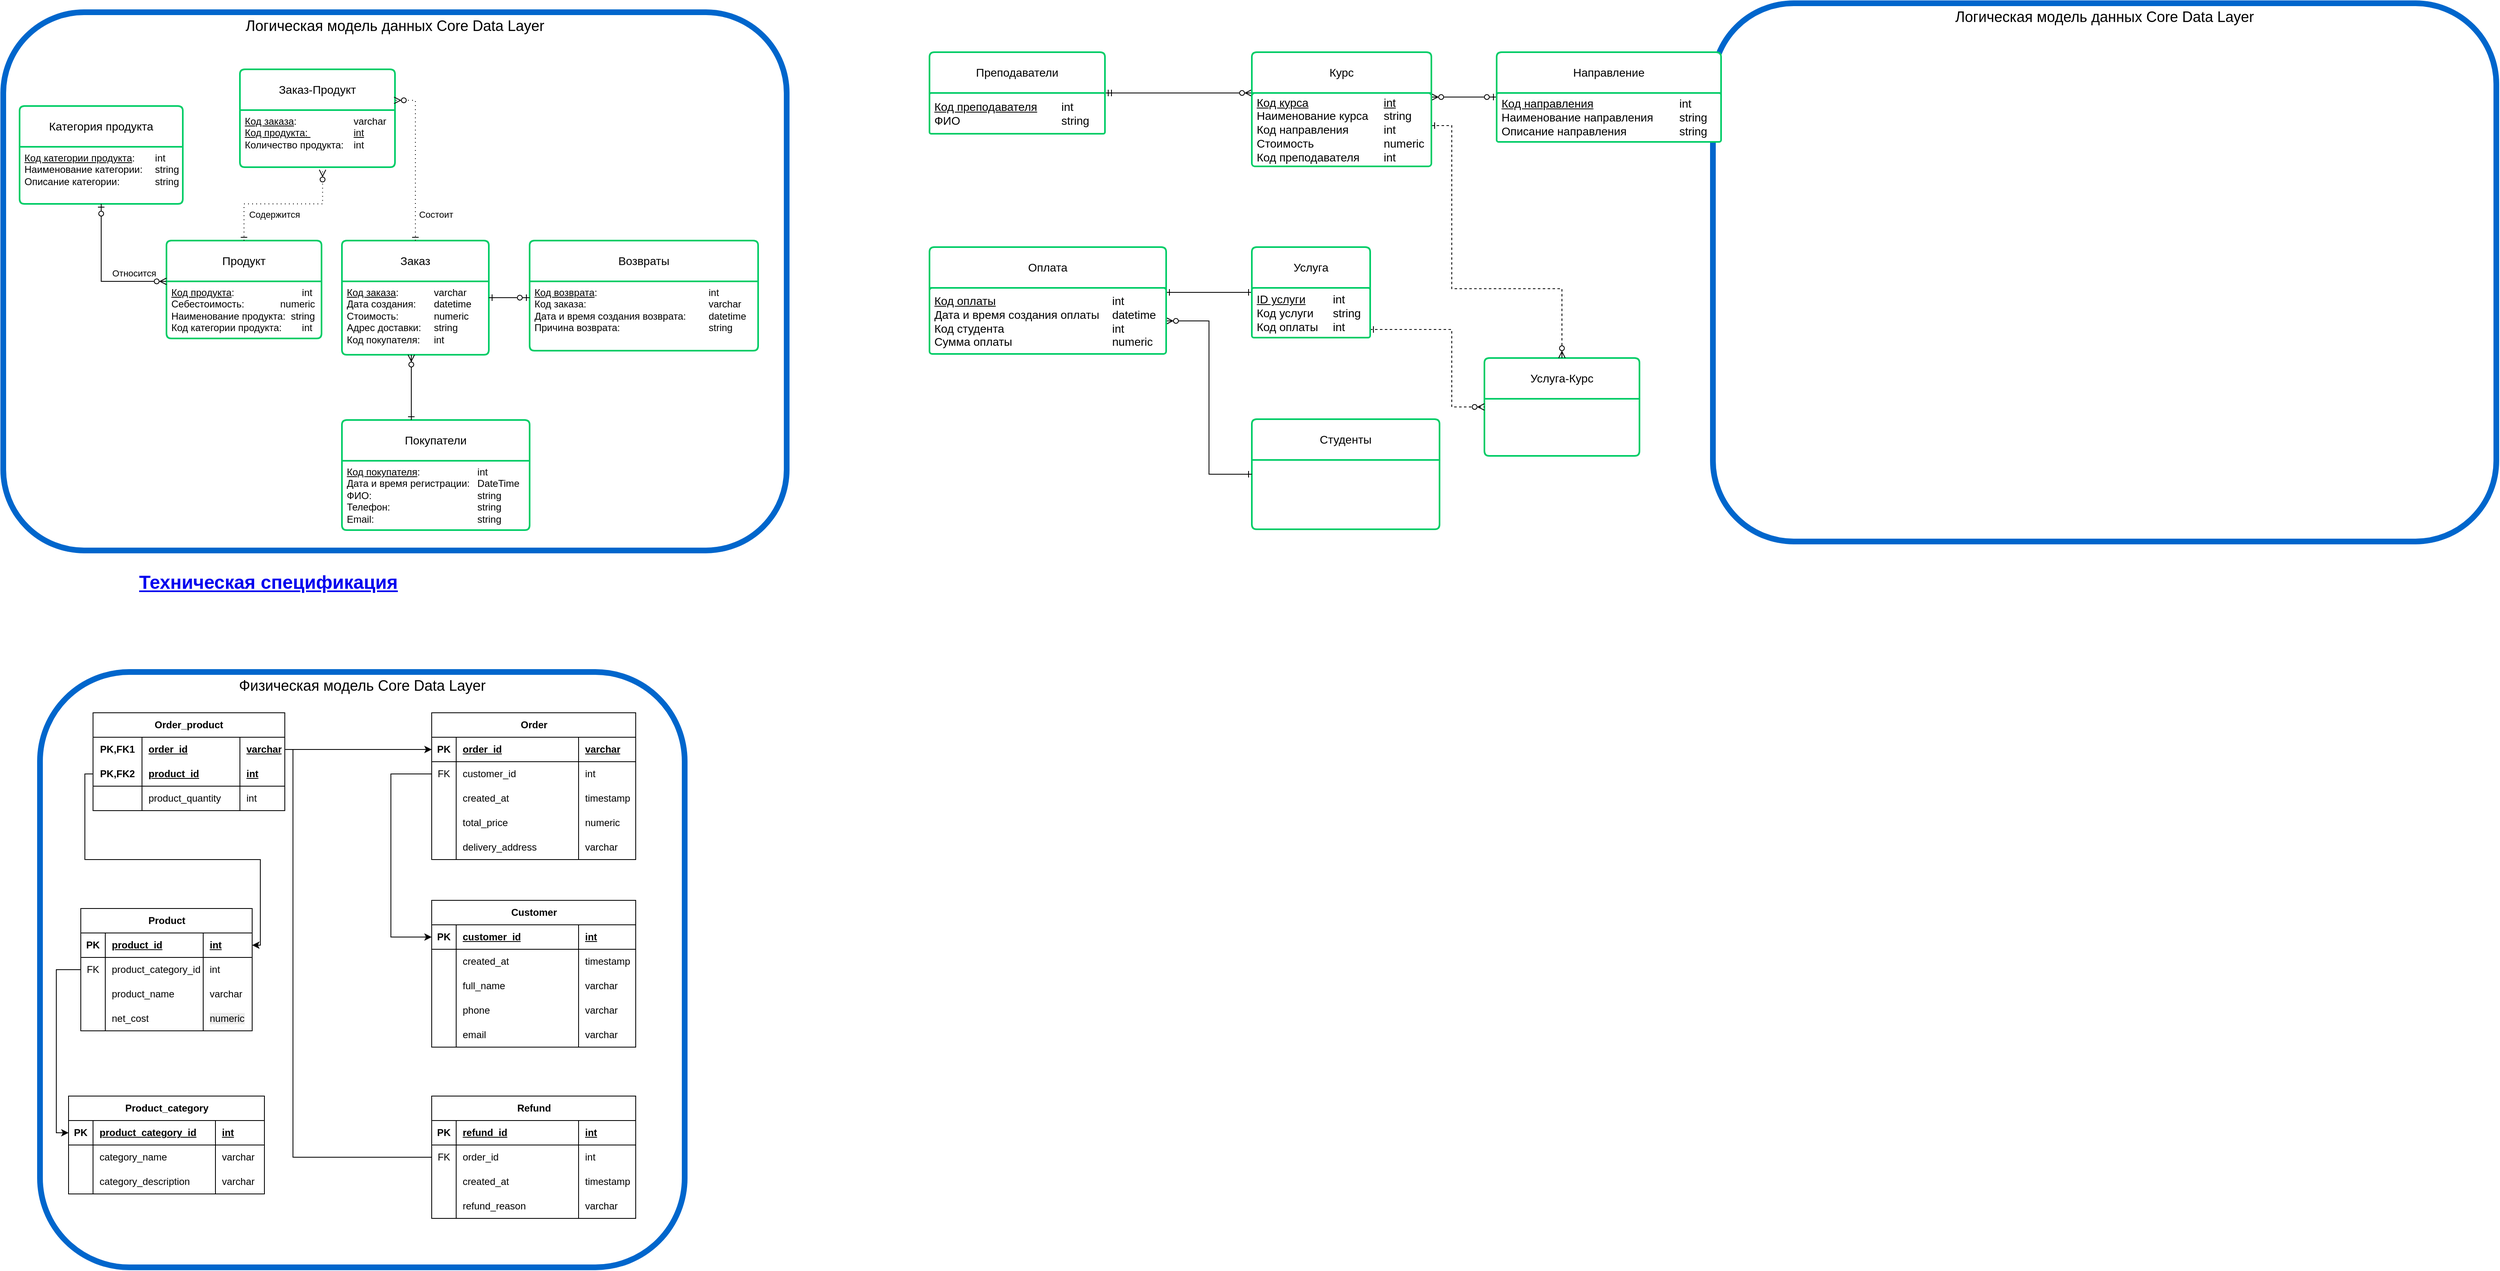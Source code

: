 <mxfile version="27.1.6" pages="3">
  <diagram name="CDL" id="SCpngaXEFyfujAyh4T14">
    <mxGraphModel dx="1722" dy="-170" grid="1" gridSize="10" guides="1" tooltips="1" connect="1" arrows="1" fold="1" page="1" pageScale="1" pageWidth="1169" pageHeight="827" math="0" shadow="0">
      <root>
        <mxCell id="0" />
        <mxCell id="1" parent="0" />
        <mxCell id="JhwAvUDN59JvzQfTvStM-1" value="" style="group;movable=1;resizable=1;rotatable=1;deletable=1;editable=1;locked=0;connectable=1;" parent="1" vertex="1" connectable="0">
          <mxGeometry x="150" y="1720" width="790" height="730" as="geometry" />
        </mxCell>
        <mxCell id="dv1rJ8OcQoWU4tliP2-A-208" value="Физическая модель Core Data Layer" style="rounded=1;whiteSpace=wrap;html=1;fillColor=none;fontSize=18;labelPosition=center;verticalLabelPosition=middle;align=center;verticalAlign=top;strokeWidth=7;strokeColor=#0066CC;" parent="JhwAvUDN59JvzQfTvStM-1" vertex="1">
          <mxGeometry width="790" height="730" as="geometry" />
        </mxCell>
        <mxCell id="dv1rJ8OcQoWU4tliP2-A-56" value="Product" style="shape=table;startSize=30;container=1;collapsible=1;childLayout=tableLayout;fixedRows=1;rowLines=0;fontStyle=1;align=center;resizeLast=1;html=1;" parent="JhwAvUDN59JvzQfTvStM-1" vertex="1">
          <mxGeometry x="50" y="290" width="210" height="150" as="geometry" />
        </mxCell>
        <mxCell id="dv1rJ8OcQoWU4tliP2-A-57" value="" style="shape=tableRow;horizontal=0;startSize=0;swimlaneHead=0;swimlaneBody=0;fillColor=none;collapsible=0;dropTarget=0;points=[[0,0.5],[1,0.5]];portConstraint=eastwest;top=0;left=0;right=0;bottom=1;" parent="dv1rJ8OcQoWU4tliP2-A-56" vertex="1">
          <mxGeometry y="30" width="210" height="30" as="geometry" />
        </mxCell>
        <mxCell id="dv1rJ8OcQoWU4tliP2-A-58" value="PK" style="shape=partialRectangle;connectable=0;fillColor=none;top=0;left=0;bottom=0;right=0;fontStyle=1;overflow=hidden;whiteSpace=wrap;html=1;" parent="dv1rJ8OcQoWU4tliP2-A-57" vertex="1">
          <mxGeometry width="30" height="30" as="geometry">
            <mxRectangle width="30" height="30" as="alternateBounds" />
          </mxGeometry>
        </mxCell>
        <mxCell id="dv1rJ8OcQoWU4tliP2-A-59" value="product_id" style="shape=partialRectangle;connectable=0;fillColor=none;top=0;left=0;bottom=0;right=0;align=left;spacingLeft=6;fontStyle=5;overflow=hidden;whiteSpace=wrap;html=1;" parent="dv1rJ8OcQoWU4tliP2-A-57" vertex="1">
          <mxGeometry x="30" width="120" height="30" as="geometry">
            <mxRectangle width="120" height="30" as="alternateBounds" />
          </mxGeometry>
        </mxCell>
        <mxCell id="dv1rJ8OcQoWU4tliP2-A-69" value="int" style="shape=partialRectangle;connectable=0;fillColor=none;top=0;left=0;bottom=0;right=0;align=left;spacingLeft=6;fontStyle=5;overflow=hidden;whiteSpace=wrap;html=1;" parent="dv1rJ8OcQoWU4tliP2-A-57" vertex="1">
          <mxGeometry x="150" width="60" height="30" as="geometry">
            <mxRectangle width="60" height="30" as="alternateBounds" />
          </mxGeometry>
        </mxCell>
        <mxCell id="dv1rJ8OcQoWU4tliP2-A-73" value="" style="shape=tableRow;horizontal=0;startSize=0;swimlaneHead=0;swimlaneBody=0;fillColor=none;collapsible=0;dropTarget=0;points=[[0,0.5],[1,0.5]];portConstraint=eastwest;top=0;left=0;right=0;bottom=0;" parent="dv1rJ8OcQoWU4tliP2-A-56" vertex="1">
          <mxGeometry y="60" width="210" height="30" as="geometry" />
        </mxCell>
        <mxCell id="dv1rJ8OcQoWU4tliP2-A-74" value="FK" style="shape=partialRectangle;connectable=0;fillColor=none;top=0;left=0;bottom=0;right=0;fontStyle=0;overflow=hidden;whiteSpace=wrap;html=1;" parent="dv1rJ8OcQoWU4tliP2-A-73" vertex="1">
          <mxGeometry width="30" height="30" as="geometry">
            <mxRectangle width="30" height="30" as="alternateBounds" />
          </mxGeometry>
        </mxCell>
        <mxCell id="dv1rJ8OcQoWU4tliP2-A-75" value="product_category_id" style="shape=partialRectangle;connectable=0;fillColor=none;top=0;left=0;bottom=0;right=0;align=left;spacingLeft=6;fontStyle=0;overflow=hidden;whiteSpace=wrap;html=1;" parent="dv1rJ8OcQoWU4tliP2-A-73" vertex="1">
          <mxGeometry x="30" width="120" height="30" as="geometry">
            <mxRectangle width="120" height="30" as="alternateBounds" />
          </mxGeometry>
        </mxCell>
        <mxCell id="dv1rJ8OcQoWU4tliP2-A-76" value="int" style="shape=partialRectangle;connectable=0;fillColor=none;top=0;left=0;bottom=0;right=0;align=left;spacingLeft=6;fontStyle=0;overflow=hidden;whiteSpace=wrap;html=1;" parent="dv1rJ8OcQoWU4tliP2-A-73" vertex="1">
          <mxGeometry x="150" width="60" height="30" as="geometry">
            <mxRectangle width="60" height="30" as="alternateBounds" />
          </mxGeometry>
        </mxCell>
        <mxCell id="dv1rJ8OcQoWU4tliP2-A-60" value="" style="shape=tableRow;horizontal=0;startSize=0;swimlaneHead=0;swimlaneBody=0;fillColor=none;collapsible=0;dropTarget=0;points=[[0,0.5],[1,0.5]];portConstraint=eastwest;top=0;left=0;right=0;bottom=0;" parent="dv1rJ8OcQoWU4tliP2-A-56" vertex="1">
          <mxGeometry y="90" width="210" height="30" as="geometry" />
        </mxCell>
        <mxCell id="dv1rJ8OcQoWU4tliP2-A-61" value="" style="shape=partialRectangle;connectable=0;fillColor=none;top=0;left=0;bottom=0;right=0;editable=1;overflow=hidden;whiteSpace=wrap;html=1;" parent="dv1rJ8OcQoWU4tliP2-A-60" vertex="1">
          <mxGeometry width="30" height="30" as="geometry">
            <mxRectangle width="30" height="30" as="alternateBounds" />
          </mxGeometry>
        </mxCell>
        <mxCell id="dv1rJ8OcQoWU4tliP2-A-62" value="product_name" style="shape=partialRectangle;connectable=0;fillColor=none;top=0;left=0;bottom=0;right=0;align=left;spacingLeft=6;overflow=hidden;whiteSpace=wrap;html=1;" parent="dv1rJ8OcQoWU4tliP2-A-60" vertex="1">
          <mxGeometry x="30" width="120" height="30" as="geometry">
            <mxRectangle width="120" height="30" as="alternateBounds" />
          </mxGeometry>
        </mxCell>
        <mxCell id="dv1rJ8OcQoWU4tliP2-A-70" value="varchar" style="shape=partialRectangle;connectable=0;fillColor=none;top=0;left=0;bottom=0;right=0;align=left;spacingLeft=6;overflow=hidden;whiteSpace=wrap;html=1;" parent="dv1rJ8OcQoWU4tliP2-A-60" vertex="1">
          <mxGeometry x="150" width="60" height="30" as="geometry">
            <mxRectangle width="60" height="30" as="alternateBounds" />
          </mxGeometry>
        </mxCell>
        <mxCell id="dv1rJ8OcQoWU4tliP2-A-63" value="" style="shape=tableRow;horizontal=0;startSize=0;swimlaneHead=0;swimlaneBody=0;fillColor=none;collapsible=0;dropTarget=0;points=[[0,0.5],[1,0.5]];portConstraint=eastwest;top=0;left=0;right=0;bottom=0;" parent="dv1rJ8OcQoWU4tliP2-A-56" vertex="1">
          <mxGeometry y="120" width="210" height="30" as="geometry" />
        </mxCell>
        <mxCell id="dv1rJ8OcQoWU4tliP2-A-64" value="" style="shape=partialRectangle;connectable=0;fillColor=none;top=0;left=0;bottom=0;right=0;editable=1;overflow=hidden;whiteSpace=wrap;html=1;" parent="dv1rJ8OcQoWU4tliP2-A-63" vertex="1">
          <mxGeometry width="30" height="30" as="geometry">
            <mxRectangle width="30" height="30" as="alternateBounds" />
          </mxGeometry>
        </mxCell>
        <mxCell id="dv1rJ8OcQoWU4tliP2-A-65" value="net_cost" style="shape=partialRectangle;connectable=0;fillColor=none;top=0;left=0;bottom=0;right=0;align=left;spacingLeft=6;overflow=hidden;whiteSpace=wrap;html=1;" parent="dv1rJ8OcQoWU4tliP2-A-63" vertex="1">
          <mxGeometry x="30" width="120" height="30" as="geometry">
            <mxRectangle width="120" height="30" as="alternateBounds" />
          </mxGeometry>
        </mxCell>
        <mxCell id="dv1rJ8OcQoWU4tliP2-A-71" value="&lt;div&gt;&lt;span style=&quot;color: rgb(0, 0, 0); font-family: Helvetica; font-size: 12px; font-style: normal; font-variant-ligatures: normal; font-variant-caps: normal; font-weight: 400; letter-spacing: normal; orphans: 2; text-align: left; text-indent: 0px; text-transform: none; widows: 2; word-spacing: 0px; -webkit-text-stroke-width: 0px; white-space: normal; background-color: rgb(236, 236, 236); text-decoration-thickness: initial; text-decoration-style: initial; text-decoration-color: initial; float: none; display: inline !important;&quot;&gt;numeric&lt;/span&gt;&lt;br&gt;&lt;/div&gt;" style="shape=partialRectangle;connectable=0;fillColor=none;top=0;left=0;bottom=0;right=0;align=left;spacingLeft=6;overflow=hidden;whiteSpace=wrap;html=1;" parent="dv1rJ8OcQoWU4tliP2-A-63" vertex="1">
          <mxGeometry x="150" width="60" height="30" as="geometry">
            <mxRectangle width="60" height="30" as="alternateBounds" />
          </mxGeometry>
        </mxCell>
        <mxCell id="dv1rJ8OcQoWU4tliP2-A-93" value="Product_category" style="shape=table;startSize=30;container=1;collapsible=1;childLayout=tableLayout;fixedRows=1;rowLines=0;fontStyle=1;align=center;resizeLast=1;html=1;" parent="JhwAvUDN59JvzQfTvStM-1" vertex="1">
          <mxGeometry x="35" y="520" width="240" height="120" as="geometry" />
        </mxCell>
        <mxCell id="dv1rJ8OcQoWU4tliP2-A-94" value="" style="shape=tableRow;horizontal=0;startSize=0;swimlaneHead=0;swimlaneBody=0;fillColor=none;collapsible=0;dropTarget=0;points=[[0,0.5],[1,0.5]];portConstraint=eastwest;top=0;left=0;right=0;bottom=1;" parent="dv1rJ8OcQoWU4tliP2-A-93" vertex="1">
          <mxGeometry y="30" width="240" height="30" as="geometry" />
        </mxCell>
        <mxCell id="dv1rJ8OcQoWU4tliP2-A-95" value="PK" style="shape=partialRectangle;connectable=0;fillColor=none;top=0;left=0;bottom=0;right=0;fontStyle=1;overflow=hidden;whiteSpace=wrap;html=1;" parent="dv1rJ8OcQoWU4tliP2-A-94" vertex="1">
          <mxGeometry width="30" height="30" as="geometry">
            <mxRectangle width="30" height="30" as="alternateBounds" />
          </mxGeometry>
        </mxCell>
        <mxCell id="dv1rJ8OcQoWU4tliP2-A-96" value="product_category_id" style="shape=partialRectangle;connectable=0;fillColor=none;top=0;left=0;bottom=0;right=0;align=left;spacingLeft=6;fontStyle=5;overflow=hidden;whiteSpace=wrap;html=1;" parent="dv1rJ8OcQoWU4tliP2-A-94" vertex="1">
          <mxGeometry x="30" width="150" height="30" as="geometry">
            <mxRectangle width="150" height="30" as="alternateBounds" />
          </mxGeometry>
        </mxCell>
        <mxCell id="dv1rJ8OcQoWU4tliP2-A-106" value="int" style="shape=partialRectangle;connectable=0;fillColor=none;top=0;left=0;bottom=0;right=0;align=left;spacingLeft=6;fontStyle=5;overflow=hidden;whiteSpace=wrap;html=1;" parent="dv1rJ8OcQoWU4tliP2-A-94" vertex="1">
          <mxGeometry x="180" width="60" height="30" as="geometry">
            <mxRectangle width="60" height="30" as="alternateBounds" />
          </mxGeometry>
        </mxCell>
        <mxCell id="dv1rJ8OcQoWU4tliP2-A-97" value="" style="shape=tableRow;horizontal=0;startSize=0;swimlaneHead=0;swimlaneBody=0;fillColor=none;collapsible=0;dropTarget=0;points=[[0,0.5],[1,0.5]];portConstraint=eastwest;top=0;left=0;right=0;bottom=0;" parent="dv1rJ8OcQoWU4tliP2-A-93" vertex="1">
          <mxGeometry y="60" width="240" height="30" as="geometry" />
        </mxCell>
        <mxCell id="dv1rJ8OcQoWU4tliP2-A-98" value="" style="shape=partialRectangle;connectable=0;fillColor=none;top=0;left=0;bottom=0;right=0;editable=1;overflow=hidden;whiteSpace=wrap;html=1;" parent="dv1rJ8OcQoWU4tliP2-A-97" vertex="1">
          <mxGeometry width="30" height="30" as="geometry">
            <mxRectangle width="30" height="30" as="alternateBounds" />
          </mxGeometry>
        </mxCell>
        <mxCell id="dv1rJ8OcQoWU4tliP2-A-99" value="category_name" style="shape=partialRectangle;connectable=0;fillColor=none;top=0;left=0;bottom=0;right=0;align=left;spacingLeft=6;overflow=hidden;whiteSpace=wrap;html=1;" parent="dv1rJ8OcQoWU4tliP2-A-97" vertex="1">
          <mxGeometry x="30" width="150" height="30" as="geometry">
            <mxRectangle width="150" height="30" as="alternateBounds" />
          </mxGeometry>
        </mxCell>
        <mxCell id="dv1rJ8OcQoWU4tliP2-A-107" value="varchar" style="shape=partialRectangle;connectable=0;fillColor=none;top=0;left=0;bottom=0;right=0;align=left;spacingLeft=6;overflow=hidden;whiteSpace=wrap;html=1;" parent="dv1rJ8OcQoWU4tliP2-A-97" vertex="1">
          <mxGeometry x="180" width="60" height="30" as="geometry">
            <mxRectangle width="60" height="30" as="alternateBounds" />
          </mxGeometry>
        </mxCell>
        <mxCell id="dv1rJ8OcQoWU4tliP2-A-100" value="" style="shape=tableRow;horizontal=0;startSize=0;swimlaneHead=0;swimlaneBody=0;fillColor=none;collapsible=0;dropTarget=0;points=[[0,0.5],[1,0.5]];portConstraint=eastwest;top=0;left=0;right=0;bottom=0;" parent="dv1rJ8OcQoWU4tliP2-A-93" vertex="1">
          <mxGeometry y="90" width="240" height="30" as="geometry" />
        </mxCell>
        <mxCell id="dv1rJ8OcQoWU4tliP2-A-101" value="" style="shape=partialRectangle;connectable=0;fillColor=none;top=0;left=0;bottom=0;right=0;editable=1;overflow=hidden;whiteSpace=wrap;html=1;" parent="dv1rJ8OcQoWU4tliP2-A-100" vertex="1">
          <mxGeometry width="30" height="30" as="geometry">
            <mxRectangle width="30" height="30" as="alternateBounds" />
          </mxGeometry>
        </mxCell>
        <mxCell id="dv1rJ8OcQoWU4tliP2-A-102" value="category_description" style="shape=partialRectangle;connectable=0;fillColor=none;top=0;left=0;bottom=0;right=0;align=left;spacingLeft=6;overflow=hidden;whiteSpace=wrap;html=1;" parent="dv1rJ8OcQoWU4tliP2-A-100" vertex="1">
          <mxGeometry x="30" width="150" height="30" as="geometry">
            <mxRectangle width="150" height="30" as="alternateBounds" />
          </mxGeometry>
        </mxCell>
        <mxCell id="dv1rJ8OcQoWU4tliP2-A-108" value="varchar" style="shape=partialRectangle;connectable=0;fillColor=none;top=0;left=0;bottom=0;right=0;align=left;spacingLeft=6;overflow=hidden;whiteSpace=wrap;html=1;" parent="dv1rJ8OcQoWU4tliP2-A-100" vertex="1">
          <mxGeometry x="180" width="60" height="30" as="geometry">
            <mxRectangle width="60" height="30" as="alternateBounds" />
          </mxGeometry>
        </mxCell>
        <mxCell id="dv1rJ8OcQoWU4tliP2-A-110" value="" style="endArrow=none;html=1;rounded=0;edgeStyle=orthogonalEdgeStyle;startArrow=classic;startFill=1;" parent="JhwAvUDN59JvzQfTvStM-1" source="dv1rJ8OcQoWU4tliP2-A-94" target="dv1rJ8OcQoWU4tliP2-A-73" edge="1">
          <mxGeometry relative="1" as="geometry">
            <mxPoint x="-150" y="450" as="sourcePoint" />
            <mxPoint x="10" y="450" as="targetPoint" />
            <Array as="points">
              <mxPoint x="20" y="565" />
              <mxPoint x="20" y="365" />
            </Array>
          </mxGeometry>
        </mxCell>
        <mxCell id="dv1rJ8OcQoWU4tliP2-A-111" value="Order_product" style="shape=table;startSize=30;container=1;collapsible=1;childLayout=tableLayout;fixedRows=1;rowLines=0;fontStyle=1;align=center;resizeLast=1;html=1;whiteSpace=wrap;" parent="JhwAvUDN59JvzQfTvStM-1" vertex="1">
          <mxGeometry x="65" y="50" width="235" height="120" as="geometry" />
        </mxCell>
        <mxCell id="dv1rJ8OcQoWU4tliP2-A-112" value="" style="shape=tableRow;horizontal=0;startSize=0;swimlaneHead=0;swimlaneBody=0;fillColor=none;collapsible=0;dropTarget=0;points=[[0,0.5],[1,0.5]];portConstraint=eastwest;top=0;left=0;right=0;bottom=0;html=1;" parent="dv1rJ8OcQoWU4tliP2-A-111" vertex="1">
          <mxGeometry y="30" width="235" height="30" as="geometry" />
        </mxCell>
        <mxCell id="dv1rJ8OcQoWU4tliP2-A-113" value="PK,FK1" style="shape=partialRectangle;connectable=0;fillColor=none;top=0;left=0;bottom=0;right=0;fontStyle=1;overflow=hidden;html=1;whiteSpace=wrap;" parent="dv1rJ8OcQoWU4tliP2-A-112" vertex="1">
          <mxGeometry width="60" height="30" as="geometry">
            <mxRectangle width="60" height="30" as="alternateBounds" />
          </mxGeometry>
        </mxCell>
        <mxCell id="dv1rJ8OcQoWU4tliP2-A-114" value="order_id" style="shape=partialRectangle;connectable=0;fillColor=none;top=0;left=0;bottom=0;right=0;align=left;spacingLeft=6;fontStyle=5;overflow=hidden;html=1;whiteSpace=wrap;" parent="dv1rJ8OcQoWU4tliP2-A-112" vertex="1">
          <mxGeometry x="60" width="120" height="30" as="geometry">
            <mxRectangle width="120" height="30" as="alternateBounds" />
          </mxGeometry>
        </mxCell>
        <mxCell id="dv1rJ8OcQoWU4tliP2-A-124" value="varchar" style="shape=partialRectangle;connectable=0;fillColor=none;top=0;left=0;bottom=0;right=0;align=left;spacingLeft=6;fontStyle=5;overflow=hidden;html=1;whiteSpace=wrap;" parent="dv1rJ8OcQoWU4tliP2-A-112" vertex="1">
          <mxGeometry x="180" width="55" height="30" as="geometry">
            <mxRectangle width="55" height="30" as="alternateBounds" />
          </mxGeometry>
        </mxCell>
        <mxCell id="dv1rJ8OcQoWU4tliP2-A-115" value="" style="shape=tableRow;horizontal=0;startSize=0;swimlaneHead=0;swimlaneBody=0;fillColor=none;collapsible=0;dropTarget=0;points=[[0,0.5],[1,0.5]];portConstraint=eastwest;top=0;left=0;right=0;bottom=1;html=1;" parent="dv1rJ8OcQoWU4tliP2-A-111" vertex="1">
          <mxGeometry y="60" width="235" height="30" as="geometry" />
        </mxCell>
        <mxCell id="dv1rJ8OcQoWU4tliP2-A-116" value="PK,FK2" style="shape=partialRectangle;connectable=0;fillColor=none;top=0;left=0;bottom=0;right=0;fontStyle=1;overflow=hidden;html=1;whiteSpace=wrap;" parent="dv1rJ8OcQoWU4tliP2-A-115" vertex="1">
          <mxGeometry width="60" height="30" as="geometry">
            <mxRectangle width="60" height="30" as="alternateBounds" />
          </mxGeometry>
        </mxCell>
        <mxCell id="dv1rJ8OcQoWU4tliP2-A-117" value="product_id" style="shape=partialRectangle;connectable=0;fillColor=none;top=0;left=0;bottom=0;right=0;align=left;spacingLeft=6;fontStyle=5;overflow=hidden;html=1;whiteSpace=wrap;" parent="dv1rJ8OcQoWU4tliP2-A-115" vertex="1">
          <mxGeometry x="60" width="120" height="30" as="geometry">
            <mxRectangle width="120" height="30" as="alternateBounds" />
          </mxGeometry>
        </mxCell>
        <mxCell id="dv1rJ8OcQoWU4tliP2-A-125" value="int" style="shape=partialRectangle;connectable=0;fillColor=none;top=0;left=0;bottom=0;right=0;align=left;spacingLeft=6;fontStyle=5;overflow=hidden;html=1;whiteSpace=wrap;" parent="dv1rJ8OcQoWU4tliP2-A-115" vertex="1">
          <mxGeometry x="180" width="55" height="30" as="geometry">
            <mxRectangle width="55" height="30" as="alternateBounds" />
          </mxGeometry>
        </mxCell>
        <mxCell id="dv1rJ8OcQoWU4tliP2-A-118" value="" style="shape=tableRow;horizontal=0;startSize=0;swimlaneHead=0;swimlaneBody=0;fillColor=none;collapsible=0;dropTarget=0;points=[[0,0.5],[1,0.5]];portConstraint=eastwest;top=0;left=0;right=0;bottom=0;html=1;" parent="dv1rJ8OcQoWU4tliP2-A-111" vertex="1">
          <mxGeometry y="90" width="235" height="30" as="geometry" />
        </mxCell>
        <mxCell id="dv1rJ8OcQoWU4tliP2-A-119" value="" style="shape=partialRectangle;connectable=0;fillColor=none;top=0;left=0;bottom=0;right=0;editable=1;overflow=hidden;html=1;whiteSpace=wrap;" parent="dv1rJ8OcQoWU4tliP2-A-118" vertex="1">
          <mxGeometry width="60" height="30" as="geometry">
            <mxRectangle width="60" height="30" as="alternateBounds" />
          </mxGeometry>
        </mxCell>
        <mxCell id="dv1rJ8OcQoWU4tliP2-A-120" value="product_quantity" style="shape=partialRectangle;connectable=0;fillColor=none;top=0;left=0;bottom=0;right=0;align=left;spacingLeft=6;overflow=hidden;html=1;whiteSpace=wrap;" parent="dv1rJ8OcQoWU4tliP2-A-118" vertex="1">
          <mxGeometry x="60" width="120" height="30" as="geometry">
            <mxRectangle width="120" height="30" as="alternateBounds" />
          </mxGeometry>
        </mxCell>
        <mxCell id="dv1rJ8OcQoWU4tliP2-A-126" value="int" style="shape=partialRectangle;connectable=0;fillColor=none;top=0;left=0;bottom=0;right=0;align=left;spacingLeft=6;overflow=hidden;html=1;whiteSpace=wrap;" parent="dv1rJ8OcQoWU4tliP2-A-118" vertex="1">
          <mxGeometry x="180" width="55" height="30" as="geometry">
            <mxRectangle width="55" height="30" as="alternateBounds" />
          </mxGeometry>
        </mxCell>
        <mxCell id="dv1rJ8OcQoWU4tliP2-A-127" value="Order" style="shape=table;startSize=30;container=1;collapsible=1;childLayout=tableLayout;fixedRows=1;rowLines=0;fontStyle=1;align=center;resizeLast=1;html=1;" parent="JhwAvUDN59JvzQfTvStM-1" vertex="1">
          <mxGeometry x="480" y="50" width="250" height="180" as="geometry" />
        </mxCell>
        <mxCell id="dv1rJ8OcQoWU4tliP2-A-128" value="" style="shape=tableRow;horizontal=0;startSize=0;swimlaneHead=0;swimlaneBody=0;fillColor=none;collapsible=0;dropTarget=0;points=[[0,0.5],[1,0.5]];portConstraint=eastwest;top=0;left=0;right=0;bottom=1;" parent="dv1rJ8OcQoWU4tliP2-A-127" vertex="1">
          <mxGeometry y="30" width="250" height="30" as="geometry" />
        </mxCell>
        <mxCell id="dv1rJ8OcQoWU4tliP2-A-129" value="PK" style="shape=partialRectangle;connectable=0;fillColor=none;top=0;left=0;bottom=0;right=0;fontStyle=1;overflow=hidden;whiteSpace=wrap;html=1;" parent="dv1rJ8OcQoWU4tliP2-A-128" vertex="1">
          <mxGeometry width="30" height="30" as="geometry">
            <mxRectangle width="30" height="30" as="alternateBounds" />
          </mxGeometry>
        </mxCell>
        <mxCell id="dv1rJ8OcQoWU4tliP2-A-130" value="order_id" style="shape=partialRectangle;connectable=0;fillColor=none;top=0;left=0;bottom=0;right=0;align=left;spacingLeft=6;fontStyle=5;overflow=hidden;whiteSpace=wrap;html=1;" parent="dv1rJ8OcQoWU4tliP2-A-128" vertex="1">
          <mxGeometry x="30" width="150" height="30" as="geometry">
            <mxRectangle width="150" height="30" as="alternateBounds" />
          </mxGeometry>
        </mxCell>
        <mxCell id="dv1rJ8OcQoWU4tliP2-A-140" value="varchar" style="shape=partialRectangle;connectable=0;fillColor=none;top=0;left=0;bottom=0;right=0;align=left;spacingLeft=6;fontStyle=5;overflow=hidden;whiteSpace=wrap;html=1;" parent="dv1rJ8OcQoWU4tliP2-A-128" vertex="1">
          <mxGeometry x="180" width="70" height="30" as="geometry">
            <mxRectangle width="70" height="30" as="alternateBounds" />
          </mxGeometry>
        </mxCell>
        <mxCell id="dv1rJ8OcQoWU4tliP2-A-144" value="" style="shape=tableRow;horizontal=0;startSize=0;swimlaneHead=0;swimlaneBody=0;fillColor=none;collapsible=0;dropTarget=0;points=[[0,0.5],[1,0.5]];portConstraint=eastwest;top=0;left=0;right=0;bottom=0;" parent="dv1rJ8OcQoWU4tliP2-A-127" vertex="1">
          <mxGeometry y="60" width="250" height="30" as="geometry" />
        </mxCell>
        <mxCell id="dv1rJ8OcQoWU4tliP2-A-145" value="FK" style="shape=partialRectangle;connectable=0;fillColor=none;top=0;left=0;bottom=0;right=0;fontStyle=0;overflow=hidden;whiteSpace=wrap;html=1;" parent="dv1rJ8OcQoWU4tliP2-A-144" vertex="1">
          <mxGeometry width="30" height="30" as="geometry">
            <mxRectangle width="30" height="30" as="alternateBounds" />
          </mxGeometry>
        </mxCell>
        <mxCell id="dv1rJ8OcQoWU4tliP2-A-146" value="customer_id" style="shape=partialRectangle;connectable=0;fillColor=none;top=0;left=0;bottom=0;right=0;align=left;spacingLeft=6;fontStyle=0;overflow=hidden;whiteSpace=wrap;html=1;" parent="dv1rJ8OcQoWU4tliP2-A-144" vertex="1">
          <mxGeometry x="30" width="150" height="30" as="geometry">
            <mxRectangle width="150" height="30" as="alternateBounds" />
          </mxGeometry>
        </mxCell>
        <mxCell id="dv1rJ8OcQoWU4tliP2-A-147" value="int" style="shape=partialRectangle;connectable=0;fillColor=none;top=0;left=0;bottom=0;right=0;align=left;spacingLeft=6;fontStyle=0;overflow=hidden;whiteSpace=wrap;html=1;" parent="dv1rJ8OcQoWU4tliP2-A-144" vertex="1">
          <mxGeometry x="180" width="70" height="30" as="geometry">
            <mxRectangle width="70" height="30" as="alternateBounds" />
          </mxGeometry>
        </mxCell>
        <mxCell id="dv1rJ8OcQoWU4tliP2-A-131" value="" style="shape=tableRow;horizontal=0;startSize=0;swimlaneHead=0;swimlaneBody=0;fillColor=none;collapsible=0;dropTarget=0;points=[[0,0.5],[1,0.5]];portConstraint=eastwest;top=0;left=0;right=0;bottom=0;" parent="dv1rJ8OcQoWU4tliP2-A-127" vertex="1">
          <mxGeometry y="90" width="250" height="30" as="geometry" />
        </mxCell>
        <mxCell id="dv1rJ8OcQoWU4tliP2-A-132" value="" style="shape=partialRectangle;connectable=0;fillColor=none;top=0;left=0;bottom=0;right=0;editable=1;overflow=hidden;whiteSpace=wrap;html=1;" parent="dv1rJ8OcQoWU4tliP2-A-131" vertex="1">
          <mxGeometry width="30" height="30" as="geometry">
            <mxRectangle width="30" height="30" as="alternateBounds" />
          </mxGeometry>
        </mxCell>
        <mxCell id="dv1rJ8OcQoWU4tliP2-A-133" value="created_at" style="shape=partialRectangle;connectable=0;fillColor=none;top=0;left=0;bottom=0;right=0;align=left;spacingLeft=6;overflow=hidden;whiteSpace=wrap;html=1;" parent="dv1rJ8OcQoWU4tliP2-A-131" vertex="1">
          <mxGeometry x="30" width="150" height="30" as="geometry">
            <mxRectangle width="150" height="30" as="alternateBounds" />
          </mxGeometry>
        </mxCell>
        <mxCell id="dv1rJ8OcQoWU4tliP2-A-141" value="timestamp" style="shape=partialRectangle;connectable=0;fillColor=none;top=0;left=0;bottom=0;right=0;align=left;spacingLeft=6;overflow=hidden;whiteSpace=wrap;html=1;" parent="dv1rJ8OcQoWU4tliP2-A-131" vertex="1">
          <mxGeometry x="180" width="70" height="30" as="geometry">
            <mxRectangle width="70" height="30" as="alternateBounds" />
          </mxGeometry>
        </mxCell>
        <mxCell id="dv1rJ8OcQoWU4tliP2-A-134" value="" style="shape=tableRow;horizontal=0;startSize=0;swimlaneHead=0;swimlaneBody=0;fillColor=none;collapsible=0;dropTarget=0;points=[[0,0.5],[1,0.5]];portConstraint=eastwest;top=0;left=0;right=0;bottom=0;" parent="dv1rJ8OcQoWU4tliP2-A-127" vertex="1">
          <mxGeometry y="120" width="250" height="30" as="geometry" />
        </mxCell>
        <mxCell id="dv1rJ8OcQoWU4tliP2-A-135" value="" style="shape=partialRectangle;connectable=0;fillColor=none;top=0;left=0;bottom=0;right=0;editable=1;overflow=hidden;whiteSpace=wrap;html=1;" parent="dv1rJ8OcQoWU4tliP2-A-134" vertex="1">
          <mxGeometry width="30" height="30" as="geometry">
            <mxRectangle width="30" height="30" as="alternateBounds" />
          </mxGeometry>
        </mxCell>
        <mxCell id="dv1rJ8OcQoWU4tliP2-A-136" value="total_price" style="shape=partialRectangle;connectable=0;fillColor=none;top=0;left=0;bottom=0;right=0;align=left;spacingLeft=6;overflow=hidden;whiteSpace=wrap;html=1;" parent="dv1rJ8OcQoWU4tliP2-A-134" vertex="1">
          <mxGeometry x="30" width="150" height="30" as="geometry">
            <mxRectangle width="150" height="30" as="alternateBounds" />
          </mxGeometry>
        </mxCell>
        <mxCell id="dv1rJ8OcQoWU4tliP2-A-142" value="numeric" style="shape=partialRectangle;connectable=0;fillColor=none;top=0;left=0;bottom=0;right=0;align=left;spacingLeft=6;overflow=hidden;whiteSpace=wrap;html=1;" parent="dv1rJ8OcQoWU4tliP2-A-134" vertex="1">
          <mxGeometry x="180" width="70" height="30" as="geometry">
            <mxRectangle width="70" height="30" as="alternateBounds" />
          </mxGeometry>
        </mxCell>
        <mxCell id="dv1rJ8OcQoWU4tliP2-A-137" value="" style="shape=tableRow;horizontal=0;startSize=0;swimlaneHead=0;swimlaneBody=0;fillColor=none;collapsible=0;dropTarget=0;points=[[0,0.5],[1,0.5]];portConstraint=eastwest;top=0;left=0;right=0;bottom=0;" parent="dv1rJ8OcQoWU4tliP2-A-127" vertex="1">
          <mxGeometry y="150" width="250" height="30" as="geometry" />
        </mxCell>
        <mxCell id="dv1rJ8OcQoWU4tliP2-A-138" value="" style="shape=partialRectangle;connectable=0;fillColor=none;top=0;left=0;bottom=0;right=0;editable=1;overflow=hidden;whiteSpace=wrap;html=1;" parent="dv1rJ8OcQoWU4tliP2-A-137" vertex="1">
          <mxGeometry width="30" height="30" as="geometry">
            <mxRectangle width="30" height="30" as="alternateBounds" />
          </mxGeometry>
        </mxCell>
        <mxCell id="dv1rJ8OcQoWU4tliP2-A-139" value="delivery_address" style="shape=partialRectangle;connectable=0;fillColor=none;top=0;left=0;bottom=0;right=0;align=left;spacingLeft=6;overflow=hidden;whiteSpace=wrap;html=1;" parent="dv1rJ8OcQoWU4tliP2-A-137" vertex="1">
          <mxGeometry x="30" width="150" height="30" as="geometry">
            <mxRectangle width="150" height="30" as="alternateBounds" />
          </mxGeometry>
        </mxCell>
        <mxCell id="dv1rJ8OcQoWU4tliP2-A-143" value="varchar" style="shape=partialRectangle;connectable=0;fillColor=none;top=0;left=0;bottom=0;right=0;align=left;spacingLeft=6;overflow=hidden;whiteSpace=wrap;html=1;" parent="dv1rJ8OcQoWU4tliP2-A-137" vertex="1">
          <mxGeometry x="180" width="70" height="30" as="geometry">
            <mxRectangle width="70" height="30" as="alternateBounds" />
          </mxGeometry>
        </mxCell>
        <mxCell id="dv1rJ8OcQoWU4tliP2-A-148" value="" style="endArrow=classic;html=1;rounded=0;edgeStyle=orthogonalEdgeStyle;endFill=1;" parent="JhwAvUDN59JvzQfTvStM-1" source="dv1rJ8OcQoWU4tliP2-A-112" target="dv1rJ8OcQoWU4tliP2-A-128" edge="1">
          <mxGeometry relative="1" as="geometry">
            <mxPoint x="180" y="230" as="sourcePoint" />
            <mxPoint x="340" y="230" as="targetPoint" />
          </mxGeometry>
        </mxCell>
        <mxCell id="dv1rJ8OcQoWU4tliP2-A-149" value="" style="endArrow=classic;html=1;rounded=0;edgeStyle=orthogonalEdgeStyle;endFill=1;" parent="JhwAvUDN59JvzQfTvStM-1" source="dv1rJ8OcQoWU4tliP2-A-115" target="dv1rJ8OcQoWU4tliP2-A-57" edge="1">
          <mxGeometry relative="1" as="geometry">
            <mxPoint x="140" y="210" as="sourcePoint" />
            <mxPoint x="300" y="210" as="targetPoint" />
          </mxGeometry>
        </mxCell>
        <mxCell id="dv1rJ8OcQoWU4tliP2-A-150" value="Customer" style="shape=table;startSize=30;container=1;collapsible=1;childLayout=tableLayout;fixedRows=1;rowLines=0;fontStyle=1;align=center;resizeLast=1;html=1;" parent="JhwAvUDN59JvzQfTvStM-1" vertex="1">
          <mxGeometry x="480" y="280" width="250" height="180" as="geometry" />
        </mxCell>
        <mxCell id="dv1rJ8OcQoWU4tliP2-A-151" value="" style="shape=tableRow;horizontal=0;startSize=0;swimlaneHead=0;swimlaneBody=0;fillColor=none;collapsible=0;dropTarget=0;points=[[0,0.5],[1,0.5]];portConstraint=eastwest;top=0;left=0;right=0;bottom=1;" parent="dv1rJ8OcQoWU4tliP2-A-150" vertex="1">
          <mxGeometry y="30" width="250" height="30" as="geometry" />
        </mxCell>
        <mxCell id="dv1rJ8OcQoWU4tliP2-A-152" value="PK" style="shape=partialRectangle;connectable=0;fillColor=none;top=0;left=0;bottom=0;right=0;fontStyle=1;overflow=hidden;whiteSpace=wrap;html=1;" parent="dv1rJ8OcQoWU4tliP2-A-151" vertex="1">
          <mxGeometry width="30" height="30" as="geometry">
            <mxRectangle width="30" height="30" as="alternateBounds" />
          </mxGeometry>
        </mxCell>
        <mxCell id="dv1rJ8OcQoWU4tliP2-A-153" value="customer_id" style="shape=partialRectangle;connectable=0;fillColor=none;top=0;left=0;bottom=0;right=0;align=left;spacingLeft=6;fontStyle=5;overflow=hidden;whiteSpace=wrap;html=1;" parent="dv1rJ8OcQoWU4tliP2-A-151" vertex="1">
          <mxGeometry x="30" width="150" height="30" as="geometry">
            <mxRectangle width="150" height="30" as="alternateBounds" />
          </mxGeometry>
        </mxCell>
        <mxCell id="dv1rJ8OcQoWU4tliP2-A-163" value="int" style="shape=partialRectangle;connectable=0;fillColor=none;top=0;left=0;bottom=0;right=0;align=left;spacingLeft=6;fontStyle=5;overflow=hidden;whiteSpace=wrap;html=1;" parent="dv1rJ8OcQoWU4tliP2-A-151" vertex="1">
          <mxGeometry x="180" width="70" height="30" as="geometry">
            <mxRectangle width="70" height="30" as="alternateBounds" />
          </mxGeometry>
        </mxCell>
        <mxCell id="dv1rJ8OcQoWU4tliP2-A-154" value="" style="shape=tableRow;horizontal=0;startSize=0;swimlaneHead=0;swimlaneBody=0;fillColor=none;collapsible=0;dropTarget=0;points=[[0,0.5],[1,0.5]];portConstraint=eastwest;top=0;left=0;right=0;bottom=0;" parent="dv1rJ8OcQoWU4tliP2-A-150" vertex="1">
          <mxGeometry y="60" width="250" height="30" as="geometry" />
        </mxCell>
        <mxCell id="dv1rJ8OcQoWU4tliP2-A-155" value="" style="shape=partialRectangle;connectable=0;fillColor=none;top=0;left=0;bottom=0;right=0;editable=1;overflow=hidden;whiteSpace=wrap;html=1;" parent="dv1rJ8OcQoWU4tliP2-A-154" vertex="1">
          <mxGeometry width="30" height="30" as="geometry">
            <mxRectangle width="30" height="30" as="alternateBounds" />
          </mxGeometry>
        </mxCell>
        <mxCell id="dv1rJ8OcQoWU4tliP2-A-156" value="created_at" style="shape=partialRectangle;connectable=0;fillColor=none;top=0;left=0;bottom=0;right=0;align=left;spacingLeft=6;overflow=hidden;whiteSpace=wrap;html=1;" parent="dv1rJ8OcQoWU4tliP2-A-154" vertex="1">
          <mxGeometry x="30" width="150" height="30" as="geometry">
            <mxRectangle width="150" height="30" as="alternateBounds" />
          </mxGeometry>
        </mxCell>
        <mxCell id="dv1rJ8OcQoWU4tliP2-A-164" value="timestamp" style="shape=partialRectangle;connectable=0;fillColor=none;top=0;left=0;bottom=0;right=0;align=left;spacingLeft=6;overflow=hidden;whiteSpace=wrap;html=1;" parent="dv1rJ8OcQoWU4tliP2-A-154" vertex="1">
          <mxGeometry x="180" width="70" height="30" as="geometry">
            <mxRectangle width="70" height="30" as="alternateBounds" />
          </mxGeometry>
        </mxCell>
        <mxCell id="dv1rJ8OcQoWU4tliP2-A-157" value="" style="shape=tableRow;horizontal=0;startSize=0;swimlaneHead=0;swimlaneBody=0;fillColor=none;collapsible=0;dropTarget=0;points=[[0,0.5],[1,0.5]];portConstraint=eastwest;top=0;left=0;right=0;bottom=0;" parent="dv1rJ8OcQoWU4tliP2-A-150" vertex="1">
          <mxGeometry y="90" width="250" height="30" as="geometry" />
        </mxCell>
        <mxCell id="dv1rJ8OcQoWU4tliP2-A-158" value="" style="shape=partialRectangle;connectable=0;fillColor=none;top=0;left=0;bottom=0;right=0;editable=1;overflow=hidden;whiteSpace=wrap;html=1;" parent="dv1rJ8OcQoWU4tliP2-A-157" vertex="1">
          <mxGeometry width="30" height="30" as="geometry">
            <mxRectangle width="30" height="30" as="alternateBounds" />
          </mxGeometry>
        </mxCell>
        <mxCell id="dv1rJ8OcQoWU4tliP2-A-159" value="full_name" style="shape=partialRectangle;connectable=0;fillColor=none;top=0;left=0;bottom=0;right=0;align=left;spacingLeft=6;overflow=hidden;whiteSpace=wrap;html=1;" parent="dv1rJ8OcQoWU4tliP2-A-157" vertex="1">
          <mxGeometry x="30" width="150" height="30" as="geometry">
            <mxRectangle width="150" height="30" as="alternateBounds" />
          </mxGeometry>
        </mxCell>
        <mxCell id="dv1rJ8OcQoWU4tliP2-A-165" value="varchar" style="shape=partialRectangle;connectable=0;fillColor=none;top=0;left=0;bottom=0;right=0;align=left;spacingLeft=6;overflow=hidden;whiteSpace=wrap;html=1;" parent="dv1rJ8OcQoWU4tliP2-A-157" vertex="1">
          <mxGeometry x="180" width="70" height="30" as="geometry">
            <mxRectangle width="70" height="30" as="alternateBounds" />
          </mxGeometry>
        </mxCell>
        <mxCell id="dv1rJ8OcQoWU4tliP2-A-160" value="" style="shape=tableRow;horizontal=0;startSize=0;swimlaneHead=0;swimlaneBody=0;fillColor=none;collapsible=0;dropTarget=0;points=[[0,0.5],[1,0.5]];portConstraint=eastwest;top=0;left=0;right=0;bottom=0;" parent="dv1rJ8OcQoWU4tliP2-A-150" vertex="1">
          <mxGeometry y="120" width="250" height="30" as="geometry" />
        </mxCell>
        <mxCell id="dv1rJ8OcQoWU4tliP2-A-161" value="" style="shape=partialRectangle;connectable=0;fillColor=none;top=0;left=0;bottom=0;right=0;editable=1;overflow=hidden;whiteSpace=wrap;html=1;" parent="dv1rJ8OcQoWU4tliP2-A-160" vertex="1">
          <mxGeometry width="30" height="30" as="geometry">
            <mxRectangle width="30" height="30" as="alternateBounds" />
          </mxGeometry>
        </mxCell>
        <mxCell id="dv1rJ8OcQoWU4tliP2-A-162" value="phone" style="shape=partialRectangle;connectable=0;fillColor=none;top=0;left=0;bottom=0;right=0;align=left;spacingLeft=6;overflow=hidden;whiteSpace=wrap;html=1;" parent="dv1rJ8OcQoWU4tliP2-A-160" vertex="1">
          <mxGeometry x="30" width="150" height="30" as="geometry">
            <mxRectangle width="150" height="30" as="alternateBounds" />
          </mxGeometry>
        </mxCell>
        <mxCell id="dv1rJ8OcQoWU4tliP2-A-166" value="varchar" style="shape=partialRectangle;connectable=0;fillColor=none;top=0;left=0;bottom=0;right=0;align=left;spacingLeft=6;overflow=hidden;whiteSpace=wrap;html=1;" parent="dv1rJ8OcQoWU4tliP2-A-160" vertex="1">
          <mxGeometry x="180" width="70" height="30" as="geometry">
            <mxRectangle width="70" height="30" as="alternateBounds" />
          </mxGeometry>
        </mxCell>
        <mxCell id="dv1rJ8OcQoWU4tliP2-A-167" style="shape=tableRow;horizontal=0;startSize=0;swimlaneHead=0;swimlaneBody=0;fillColor=none;collapsible=0;dropTarget=0;points=[[0,0.5],[1,0.5]];portConstraint=eastwest;top=0;left=0;right=0;bottom=0;" parent="dv1rJ8OcQoWU4tliP2-A-150" vertex="1">
          <mxGeometry y="150" width="250" height="30" as="geometry" />
        </mxCell>
        <mxCell id="dv1rJ8OcQoWU4tliP2-A-168" style="shape=partialRectangle;connectable=0;fillColor=none;top=0;left=0;bottom=0;right=0;editable=1;overflow=hidden;whiteSpace=wrap;html=1;" parent="dv1rJ8OcQoWU4tliP2-A-167" vertex="1">
          <mxGeometry width="30" height="30" as="geometry">
            <mxRectangle width="30" height="30" as="alternateBounds" />
          </mxGeometry>
        </mxCell>
        <mxCell id="dv1rJ8OcQoWU4tliP2-A-169" value="email" style="shape=partialRectangle;connectable=0;fillColor=none;top=0;left=0;bottom=0;right=0;align=left;spacingLeft=6;overflow=hidden;whiteSpace=wrap;html=1;" parent="dv1rJ8OcQoWU4tliP2-A-167" vertex="1">
          <mxGeometry x="30" width="150" height="30" as="geometry">
            <mxRectangle width="150" height="30" as="alternateBounds" />
          </mxGeometry>
        </mxCell>
        <mxCell id="dv1rJ8OcQoWU4tliP2-A-170" value="varchar" style="shape=partialRectangle;connectable=0;fillColor=none;top=0;left=0;bottom=0;right=0;align=left;spacingLeft=6;overflow=hidden;whiteSpace=wrap;html=1;" parent="dv1rJ8OcQoWU4tliP2-A-167" vertex="1">
          <mxGeometry x="180" width="70" height="30" as="geometry">
            <mxRectangle width="70" height="30" as="alternateBounds" />
          </mxGeometry>
        </mxCell>
        <mxCell id="dv1rJ8OcQoWU4tliP2-A-184" value="" style="endArrow=classic;html=1;rounded=0;edgeStyle=orthogonalEdgeStyle;endFill=1;startFill=0;startArrow=none;" parent="JhwAvUDN59JvzQfTvStM-1" source="dv1rJ8OcQoWU4tliP2-A-144" target="dv1rJ8OcQoWU4tliP2-A-151" edge="1">
          <mxGeometry relative="1" as="geometry">
            <mxPoint x="670" y="290" as="sourcePoint" />
            <mxPoint x="830" y="290" as="targetPoint" />
            <Array as="points">
              <mxPoint x="430" y="125" />
              <mxPoint x="430" y="325" />
            </Array>
          </mxGeometry>
        </mxCell>
        <mxCell id="dv1rJ8OcQoWU4tliP2-A-185" value="Refund" style="shape=table;startSize=30;container=1;collapsible=1;childLayout=tableLayout;fixedRows=1;rowLines=0;fontStyle=1;align=center;resizeLast=1;html=1;" parent="JhwAvUDN59JvzQfTvStM-1" vertex="1">
          <mxGeometry x="480" y="520" width="250" height="150" as="geometry" />
        </mxCell>
        <mxCell id="dv1rJ8OcQoWU4tliP2-A-186" value="" style="shape=tableRow;horizontal=0;startSize=0;swimlaneHead=0;swimlaneBody=0;fillColor=none;collapsible=0;dropTarget=0;points=[[0,0.5],[1,0.5]];portConstraint=eastwest;top=0;left=0;right=0;bottom=1;" parent="dv1rJ8OcQoWU4tliP2-A-185" vertex="1">
          <mxGeometry y="30" width="250" height="30" as="geometry" />
        </mxCell>
        <mxCell id="dv1rJ8OcQoWU4tliP2-A-187" value="PK" style="shape=partialRectangle;connectable=0;fillColor=none;top=0;left=0;bottom=0;right=0;fontStyle=1;overflow=hidden;whiteSpace=wrap;html=1;" parent="dv1rJ8OcQoWU4tliP2-A-186" vertex="1">
          <mxGeometry width="30" height="30" as="geometry">
            <mxRectangle width="30" height="30" as="alternateBounds" />
          </mxGeometry>
        </mxCell>
        <mxCell id="dv1rJ8OcQoWU4tliP2-A-188" value="refund_id" style="shape=partialRectangle;connectable=0;fillColor=none;top=0;left=0;bottom=0;right=0;align=left;spacingLeft=6;fontStyle=5;overflow=hidden;whiteSpace=wrap;html=1;" parent="dv1rJ8OcQoWU4tliP2-A-186" vertex="1">
          <mxGeometry x="30" width="150" height="30" as="geometry">
            <mxRectangle width="150" height="30" as="alternateBounds" />
          </mxGeometry>
        </mxCell>
        <mxCell id="dv1rJ8OcQoWU4tliP2-A-198" value="int" style="shape=partialRectangle;connectable=0;fillColor=none;top=0;left=0;bottom=0;right=0;align=left;spacingLeft=6;fontStyle=5;overflow=hidden;whiteSpace=wrap;html=1;" parent="dv1rJ8OcQoWU4tliP2-A-186" vertex="1">
          <mxGeometry x="180" width="70" height="30" as="geometry">
            <mxRectangle width="70" height="30" as="alternateBounds" />
          </mxGeometry>
        </mxCell>
        <mxCell id="dv1rJ8OcQoWU4tliP2-A-189" value="" style="shape=tableRow;horizontal=0;startSize=0;swimlaneHead=0;swimlaneBody=0;fillColor=none;collapsible=0;dropTarget=0;points=[[0,0.5],[1,0.5]];portConstraint=eastwest;top=0;left=0;right=0;bottom=0;" parent="dv1rJ8OcQoWU4tliP2-A-185" vertex="1">
          <mxGeometry y="60" width="250" height="30" as="geometry" />
        </mxCell>
        <mxCell id="dv1rJ8OcQoWU4tliP2-A-190" value="FK" style="shape=partialRectangle;connectable=0;fillColor=none;top=0;left=0;bottom=0;right=0;editable=1;overflow=hidden;whiteSpace=wrap;html=1;" parent="dv1rJ8OcQoWU4tliP2-A-189" vertex="1">
          <mxGeometry width="30" height="30" as="geometry">
            <mxRectangle width="30" height="30" as="alternateBounds" />
          </mxGeometry>
        </mxCell>
        <mxCell id="dv1rJ8OcQoWU4tliP2-A-191" value="order_id" style="shape=partialRectangle;connectable=0;fillColor=none;top=0;left=0;bottom=0;right=0;align=left;spacingLeft=6;overflow=hidden;whiteSpace=wrap;html=1;" parent="dv1rJ8OcQoWU4tliP2-A-189" vertex="1">
          <mxGeometry x="30" width="150" height="30" as="geometry">
            <mxRectangle width="150" height="30" as="alternateBounds" />
          </mxGeometry>
        </mxCell>
        <mxCell id="dv1rJ8OcQoWU4tliP2-A-199" value="int" style="shape=partialRectangle;connectable=0;fillColor=none;top=0;left=0;bottom=0;right=0;align=left;spacingLeft=6;overflow=hidden;whiteSpace=wrap;html=1;" parent="dv1rJ8OcQoWU4tliP2-A-189" vertex="1">
          <mxGeometry x="180" width="70" height="30" as="geometry">
            <mxRectangle width="70" height="30" as="alternateBounds" />
          </mxGeometry>
        </mxCell>
        <mxCell id="dv1rJ8OcQoWU4tliP2-A-195" value="" style="shape=tableRow;horizontal=0;startSize=0;swimlaneHead=0;swimlaneBody=0;fillColor=none;collapsible=0;dropTarget=0;points=[[0,0.5],[1,0.5]];portConstraint=eastwest;top=0;left=0;right=0;bottom=0;" parent="dv1rJ8OcQoWU4tliP2-A-185" vertex="1">
          <mxGeometry y="90" width="250" height="30" as="geometry" />
        </mxCell>
        <mxCell id="dv1rJ8OcQoWU4tliP2-A-196" value="" style="shape=partialRectangle;connectable=0;fillColor=none;top=0;left=0;bottom=0;right=0;editable=1;overflow=hidden;whiteSpace=wrap;html=1;" parent="dv1rJ8OcQoWU4tliP2-A-195" vertex="1">
          <mxGeometry width="30" height="30" as="geometry">
            <mxRectangle width="30" height="30" as="alternateBounds" />
          </mxGeometry>
        </mxCell>
        <mxCell id="dv1rJ8OcQoWU4tliP2-A-197" value="created_at" style="shape=partialRectangle;connectable=0;fillColor=none;top=0;left=0;bottom=0;right=0;align=left;spacingLeft=6;overflow=hidden;whiteSpace=wrap;html=1;" parent="dv1rJ8OcQoWU4tliP2-A-195" vertex="1">
          <mxGeometry x="30" width="150" height="30" as="geometry">
            <mxRectangle width="150" height="30" as="alternateBounds" />
          </mxGeometry>
        </mxCell>
        <mxCell id="dv1rJ8OcQoWU4tliP2-A-201" value="timestamp" style="shape=partialRectangle;connectable=0;fillColor=none;top=0;left=0;bottom=0;right=0;align=left;spacingLeft=6;overflow=hidden;whiteSpace=wrap;html=1;" parent="dv1rJ8OcQoWU4tliP2-A-195" vertex="1">
          <mxGeometry x="180" width="70" height="30" as="geometry">
            <mxRectangle width="70" height="30" as="alternateBounds" />
          </mxGeometry>
        </mxCell>
        <mxCell id="dv1rJ8OcQoWU4tliP2-A-202" style="shape=tableRow;horizontal=0;startSize=0;swimlaneHead=0;swimlaneBody=0;fillColor=none;collapsible=0;dropTarget=0;points=[[0,0.5],[1,0.5]];portConstraint=eastwest;top=0;left=0;right=0;bottom=0;" parent="dv1rJ8OcQoWU4tliP2-A-185" vertex="1">
          <mxGeometry y="120" width="250" height="30" as="geometry" />
        </mxCell>
        <mxCell id="dv1rJ8OcQoWU4tliP2-A-203" style="shape=partialRectangle;connectable=0;fillColor=none;top=0;left=0;bottom=0;right=0;editable=1;overflow=hidden;whiteSpace=wrap;html=1;" parent="dv1rJ8OcQoWU4tliP2-A-202" vertex="1">
          <mxGeometry width="30" height="30" as="geometry">
            <mxRectangle width="30" height="30" as="alternateBounds" />
          </mxGeometry>
        </mxCell>
        <mxCell id="dv1rJ8OcQoWU4tliP2-A-204" value="refund_reason" style="shape=partialRectangle;connectable=0;fillColor=none;top=0;left=0;bottom=0;right=0;align=left;spacingLeft=6;overflow=hidden;whiteSpace=wrap;html=1;" parent="dv1rJ8OcQoWU4tliP2-A-202" vertex="1">
          <mxGeometry x="30" width="150" height="30" as="geometry">
            <mxRectangle width="150" height="30" as="alternateBounds" />
          </mxGeometry>
        </mxCell>
        <mxCell id="dv1rJ8OcQoWU4tliP2-A-205" value="varchar" style="shape=partialRectangle;connectable=0;fillColor=none;top=0;left=0;bottom=0;right=0;align=left;spacingLeft=6;overflow=hidden;whiteSpace=wrap;html=1;" parent="dv1rJ8OcQoWU4tliP2-A-202" vertex="1">
          <mxGeometry x="180" width="70" height="30" as="geometry">
            <mxRectangle width="70" height="30" as="alternateBounds" />
          </mxGeometry>
        </mxCell>
        <mxCell id="dv1rJ8OcQoWU4tliP2-A-206" value="" style="endArrow=none;html=1;rounded=0;edgeStyle=orthogonalEdgeStyle;" parent="JhwAvUDN59JvzQfTvStM-1" source="dv1rJ8OcQoWU4tliP2-A-128" target="dv1rJ8OcQoWU4tliP2-A-189" edge="1">
          <mxGeometry relative="1" as="geometry">
            <mxPoint x="-20" y="550" as="sourcePoint" />
            <mxPoint x="140" y="550" as="targetPoint" />
            <Array as="points">
              <mxPoint x="310" y="95" />
              <mxPoint x="310" y="595" />
            </Array>
          </mxGeometry>
        </mxCell>
        <mxCell id="G37A9QngWwdEytVoQQnH-1" value="" style="group" parent="1" vertex="1" connectable="0">
          <mxGeometry x="105" y="911" width="960" height="660" as="geometry" />
        </mxCell>
        <mxCell id="gO8mmsCI90uhZHiG4LEl-30" value="Логическая модель данных Core Data Layer" style="rounded=1;whiteSpace=wrap;html=1;glass=0;fillColor=none;verticalAlign=top;fontSize=18;strokeColor=#0066CC;strokeWidth=7;" parent="G37A9QngWwdEytVoQQnH-1" vertex="1">
          <mxGeometry width="960" height="660" as="geometry" />
        </mxCell>
        <mxCell id="gO8mmsCI90uhZHiG4LEl-31" value="Заказ-Продукт" style="swimlane;childLayout=stackLayout;horizontal=1;startSize=50;horizontalStack=0;rounded=1;fontSize=14;fontStyle=0;strokeWidth=2;resizeParent=0;resizeLast=1;shadow=0;dashed=0;align=center;arcSize=4;whiteSpace=wrap;html=1;strokeColor=#00CC66;" parent="G37A9QngWwdEytVoQQnH-1" vertex="1">
          <mxGeometry x="290" y="70" width="190" height="120" as="geometry" />
        </mxCell>
        <mxCell id="gO8mmsCI90uhZHiG4LEl-32" value="&lt;div style=&quot;text-align: justify;&quot;&gt;&lt;u style=&quot;background-color: transparent; color: light-dark(rgb(0, 0, 0), rgb(255, 255, 255));&quot;&gt;Код заказа&lt;/u&gt;&lt;span style=&quot;background-color: transparent; color: light-dark(rgb(0, 0, 0), rgb(255, 255, 255));&quot;&gt;: &lt;span style=&quot;white-space: pre;&quot;&gt;&#x9;&lt;/span&gt;&lt;span style=&quot;white-space: pre;&quot;&gt;&#x9;&lt;/span&gt;&lt;span style=&quot;white-space: pre;&quot;&gt;&#x9;&lt;/span&gt;varchar&lt;/span&gt;&lt;/div&gt;&lt;u&gt;&lt;div style=&quot;text-align: justify;&quot;&gt;&lt;u style=&quot;background-color: transparent; color: light-dark(rgb(0, 0, 0), rgb(255, 255, 255));&quot;&gt;Код продукта&lt;/u&gt;&lt;span style=&quot;background-color: transparent; color: light-dark(rgb(0, 0, 0), rgb(255, 255, 255));&quot;&gt;: &lt;span style=&quot;white-space: pre;&quot;&gt;&#x9;&lt;/span&gt;&lt;span style=&quot;white-space: pre;&quot;&gt;&#x9;&lt;/span&gt;int&lt;/span&gt;&lt;/div&gt;&lt;/u&gt;&lt;div style=&quot;text-align: justify;&quot;&gt;&lt;span style=&quot;background-color: transparent; color: light-dark(rgb(0, 0, 0), rgb(255, 255, 255));&quot;&gt;Количество продукта:&lt;span style=&quot;white-space: pre;&quot;&gt;&#x9;&lt;/span&gt;int&lt;/span&gt;&lt;/div&gt;" style="align=left;strokeColor=none;fillColor=none;spacingLeft=4;spacingRight=4;fontSize=12;verticalAlign=top;resizable=0;rotatable=0;part=1;html=1;whiteSpace=wrap;" parent="gO8mmsCI90uhZHiG4LEl-31" vertex="1">
          <mxGeometry y="50" width="190" height="70" as="geometry" />
        </mxCell>
        <mxCell id="gO8mmsCI90uhZHiG4LEl-33" value="Заказ" style="swimlane;childLayout=stackLayout;horizontal=1;startSize=50;horizontalStack=0;rounded=1;fontSize=14;fontStyle=0;strokeWidth=2;resizeParent=0;resizeLast=1;shadow=0;dashed=0;align=center;arcSize=4;whiteSpace=wrap;html=1;strokeColor=#00CC66;" parent="G37A9QngWwdEytVoQQnH-1" vertex="1">
          <mxGeometry x="415" y="280" width="180" height="140" as="geometry" />
        </mxCell>
        <mxCell id="gO8mmsCI90uhZHiG4LEl-34" value="&lt;div style=&quot;text-align: justify;&quot;&gt;&lt;u style=&quot;background-color: transparent; color: light-dark(rgb(0, 0, 0), rgb(255, 255, 255));&quot;&gt;Код заказа&lt;/u&gt;&lt;span style=&quot;background-color: transparent; color: light-dark(rgb(0, 0, 0), rgb(255, 255, 255));&quot;&gt;: &lt;span style=&quot;white-space: pre;&quot;&gt;&#x9;&lt;/span&gt;&lt;span style=&quot;white-space: pre;&quot;&gt;&#x9;&lt;/span&gt;varchar&lt;/span&gt;&lt;/div&gt;&lt;div style=&quot;text-align: justify;&quot;&gt;Дата создания: &lt;span style=&quot;white-space: pre;&quot;&gt;&#x9;&lt;/span&gt;datetime&lt;/div&gt;&lt;div style=&quot;text-align: justify;&quot;&gt;Стоимость: &lt;span style=&quot;white-space: pre;&quot;&gt;&#x9;&lt;/span&gt;&lt;span style=&quot;white-space: pre;&quot;&gt;&#x9;&lt;/span&gt;numeric&lt;/div&gt;&lt;div style=&quot;text-align: justify;&quot;&gt;Адрес доставки: &lt;span style=&quot;white-space: pre;&quot;&gt;&#x9;&lt;/span&gt;string&lt;/div&gt;&lt;div style=&quot;text-align: justify;&quot;&gt;Код покупателя: &lt;span style=&quot;white-space: pre;&quot;&gt;&#x9;&lt;/span&gt;int&lt;/div&gt;" style="align=left;strokeColor=none;fillColor=none;spacingLeft=4;spacingRight=4;fontSize=12;verticalAlign=top;resizable=0;rotatable=0;part=1;html=1;whiteSpace=wrap;" parent="gO8mmsCI90uhZHiG4LEl-33" vertex="1">
          <mxGeometry y="50" width="180" height="90" as="geometry" />
        </mxCell>
        <mxCell id="gO8mmsCI90uhZHiG4LEl-35" value="" style="edgeStyle=orthogonalEdgeStyle;fontSize=12;html=1;endArrow=ERzeroToMany;startArrow=ERone;rounded=0;dashed=1;dashPattern=1 4;startFill=0;entryX=0.994;entryY=0.317;entryDx=0;entryDy=0;entryPerimeter=0;" parent="G37A9QngWwdEytVoQQnH-1" source="gO8mmsCI90uhZHiG4LEl-33" target="gO8mmsCI90uhZHiG4LEl-31" edge="1">
          <mxGeometry width="100" height="100" relative="1" as="geometry">
            <mxPoint x="940" y="280" as="sourcePoint" />
            <mxPoint x="660" y="93.96" as="targetPoint" />
            <Array as="points">
              <mxPoint x="505" y="108" />
            </Array>
          </mxGeometry>
        </mxCell>
        <mxCell id="gO8mmsCI90uhZHiG4LEl-36" value="Состоит" style="edgeLabel;html=1;align=center;verticalAlign=middle;resizable=0;points=[];rotation=0;" parent="gO8mmsCI90uhZHiG4LEl-35" vertex="1" connectable="0">
          <mxGeometry x="-0.13" y="-2" relative="1" as="geometry">
            <mxPoint x="23" y="54" as="offset" />
          </mxGeometry>
        </mxCell>
        <mxCell id="gO8mmsCI90uhZHiG4LEl-37" value="Продукт" style="swimlane;childLayout=stackLayout;horizontal=1;startSize=50;horizontalStack=0;rounded=1;fontSize=14;fontStyle=0;strokeWidth=2;resizeParent=0;resizeLast=1;shadow=0;dashed=0;align=center;arcSize=4;whiteSpace=wrap;html=1;strokeColor=#00CC66;" parent="G37A9QngWwdEytVoQQnH-1" vertex="1">
          <mxGeometry x="200" y="280" width="190" height="120" as="geometry" />
        </mxCell>
        <mxCell id="gO8mmsCI90uhZHiG4LEl-38" value="&lt;div style=&quot;text-align: justify;&quot;&gt;&lt;u style=&quot;background-color: transparent; color: light-dark(rgb(0, 0, 0), rgb(255, 255, 255));&quot;&gt;Код продукта&lt;/u&gt;&lt;span style=&quot;background-color: transparent; color: light-dark(rgb(0, 0, 0), rgb(255, 255, 255));&quot;&gt;: &lt;span style=&quot;white-space: pre;&quot;&gt;&#x9;&lt;/span&gt;&lt;span style=&quot;white-space: pre;&quot;&gt;&#x9;&lt;span style=&quot;white-space: pre;&quot;&gt;&#x9;&lt;/span&gt;&lt;/span&gt;int&lt;/span&gt;&lt;/div&gt;&lt;div style=&quot;text-align: justify;&quot;&gt;Себестоимость:&amp;nbsp;&lt;span style=&quot;white-space: pre;&quot;&gt;&#x9;&lt;span style=&quot;white-space: pre;&quot;&gt;&#x9;&lt;/span&gt;&lt;/span&gt;numeric&lt;/div&gt;&lt;div style=&quot;text-align: justify;&quot;&gt;&lt;span style=&quot;background-color: transparent; color: light-dark(rgb(0, 0, 0), rgb(255, 255, 255));&quot;&gt;Наименование продукта:&amp;nbsp; string&lt;/span&gt;&lt;/div&gt;&lt;div style=&quot;text-align: justify;&quot;&gt;&lt;span style=&quot;background-color: transparent; color: light-dark(rgb(0, 0, 0), rgb(255, 255, 255));&quot;&gt;Код категории продукта: &lt;span style=&quot;white-space: pre;&quot;&gt;&#x9;&lt;/span&gt;int&lt;/span&gt;&lt;/div&gt;" style="align=left;strokeColor=none;fillColor=none;spacingLeft=4;spacingRight=4;fontSize=12;verticalAlign=top;resizable=0;rotatable=0;part=1;html=1;whiteSpace=wrap;" parent="gO8mmsCI90uhZHiG4LEl-37" vertex="1">
          <mxGeometry y="50" width="190" height="70" as="geometry" />
        </mxCell>
        <mxCell id="gO8mmsCI90uhZHiG4LEl-39" value="" style="edgeStyle=orthogonalEdgeStyle;fontSize=12;html=1;endArrow=ERzeroToMany;endFill=1;rounded=0;startArrow=ERone;startFill=0;dashed=1;dashPattern=1 4;entryX=0.533;entryY=1.045;entryDx=0;entryDy=0;entryPerimeter=0;" parent="G37A9QngWwdEytVoQQnH-1" source="gO8mmsCI90uhZHiG4LEl-37" target="gO8mmsCI90uhZHiG4LEl-32" edge="1">
          <mxGeometry width="100" height="100" relative="1" as="geometry">
            <mxPoint x="240" y="240" as="sourcePoint" />
            <mxPoint x="333.53" y="87.12" as="targetPoint" />
          </mxGeometry>
        </mxCell>
        <mxCell id="gO8mmsCI90uhZHiG4LEl-40" value="Содержится" style="edgeLabel;html=1;align=center;verticalAlign=middle;resizable=0;points=[];" parent="gO8mmsCI90uhZHiG4LEl-39" vertex="1" connectable="0">
          <mxGeometry x="-0.561" y="1" relative="1" as="geometry">
            <mxPoint x="38" y="8" as="offset" />
          </mxGeometry>
        </mxCell>
        <mxCell id="gO8mmsCI90uhZHiG4LEl-41" value="Категория продукта" style="swimlane;childLayout=stackLayout;horizontal=1;startSize=50;horizontalStack=0;rounded=1;fontSize=14;fontStyle=0;strokeWidth=2;resizeParent=0;resizeLast=1;shadow=0;dashed=0;align=center;arcSize=4;whiteSpace=wrap;html=1;strokeColor=#00CC66;" parent="G37A9QngWwdEytVoQQnH-1" vertex="1">
          <mxGeometry x="20" y="115" width="200" height="120" as="geometry" />
        </mxCell>
        <mxCell id="gO8mmsCI90uhZHiG4LEl-42" value="&lt;div style=&quot;text-align: justify;&quot;&gt;&lt;span style=&quot;background-color: transparent; color: light-dark(rgb(0, 0, 0), rgb(255, 255, 255));&quot;&gt;&lt;u&gt;Код категории продукта&lt;/u&gt;:&lt;span style=&quot;white-space: pre;&quot;&gt;&#x9;&lt;/span&gt;&lt;/span&gt;&lt;span style=&quot;background-color: transparent; color: light-dark(rgb(0, 0, 0), rgb(255, 255, 255));&quot;&gt;int&lt;/span&gt;&lt;/div&gt;&lt;div style=&quot;text-align: justify;&quot;&gt;Наименование категории: &lt;span style=&quot;white-space: pre;&quot;&gt;&#x9;&lt;/span&gt;string&lt;/div&gt;&lt;div style=&quot;text-align: justify;&quot;&gt;Описание категории: &lt;span style=&quot;white-space: pre;&quot;&gt;&#x9;&lt;/span&gt;&lt;span style=&quot;white-space: pre;&quot;&gt;&#x9;&lt;/span&gt;string&lt;/div&gt;" style="align=left;strokeColor=none;fillColor=none;spacingLeft=4;spacingRight=4;fontSize=12;verticalAlign=top;resizable=0;rotatable=0;part=1;html=1;whiteSpace=wrap;" parent="gO8mmsCI90uhZHiG4LEl-41" vertex="1">
          <mxGeometry y="50" width="200" height="70" as="geometry" />
        </mxCell>
        <mxCell id="gO8mmsCI90uhZHiG4LEl-43" value="" style="edgeStyle=orthogonalEdgeStyle;fontSize=12;html=1;endArrow=ERzeroToMany;endFill=1;rounded=0;startArrow=ERzeroToOne;startFill=0;" parent="G37A9QngWwdEytVoQQnH-1" source="gO8mmsCI90uhZHiG4LEl-41" target="gO8mmsCI90uhZHiG4LEl-37" edge="1">
          <mxGeometry width="100" height="100" relative="1" as="geometry">
            <mxPoint x="120" y="340" as="sourcePoint" />
            <mxPoint x="220" y="240" as="targetPoint" />
            <Array as="points">
              <mxPoint x="270" y="330" />
            </Array>
          </mxGeometry>
        </mxCell>
        <mxCell id="gO8mmsCI90uhZHiG4LEl-44" value="Относится" style="edgeLabel;html=1;align=center;verticalAlign=middle;resizable=0;points=[];" parent="gO8mmsCI90uhZHiG4LEl-43" vertex="1" connectable="0">
          <mxGeometry x="0.752" relative="1" as="geometry">
            <mxPoint x="-19" y="-10" as="offset" />
          </mxGeometry>
        </mxCell>
        <mxCell id="gO8mmsCI90uhZHiG4LEl-66" value="Возвраты" style="swimlane;childLayout=stackLayout;horizontal=1;startSize=50;horizontalStack=0;rounded=1;fontSize=14;fontStyle=0;strokeWidth=2;resizeParent=0;resizeLast=1;shadow=0;dashed=0;align=center;arcSize=4;whiteSpace=wrap;html=1;strokeColor=#00CC66;" parent="G37A9QngWwdEytVoQQnH-1" vertex="1">
          <mxGeometry x="645" y="280" width="280" height="135" as="geometry" />
        </mxCell>
        <mxCell id="gO8mmsCI90uhZHiG4LEl-67" value="&lt;u&gt;Код возврата&lt;/u&gt;: &lt;span style=&quot;white-space: pre;&quot;&gt;&#x9;&lt;/span&gt;&lt;span style=&quot;white-space: pre;&quot;&gt;&#x9;&lt;/span&gt;&lt;span style=&quot;white-space: pre;&quot;&gt;&#x9;&lt;/span&gt;&lt;span style=&quot;white-space: pre;&quot;&gt;&#x9;&lt;/span&gt;&lt;span style=&quot;white-space: pre;&quot;&gt;&#x9;&lt;/span&gt;int&lt;div&gt;Код заказа: &lt;span style=&quot;white-space: pre;&quot;&gt;&#x9;&lt;/span&gt;&lt;span style=&quot;white-space: pre;&quot;&gt;&#x9;&lt;/span&gt;&lt;span style=&quot;white-space: pre;&quot;&gt;&#x9;&lt;/span&gt;&lt;span style=&quot;white-space: pre;&quot;&gt;&#x9;&lt;/span&gt;&lt;span style=&quot;white-space: pre;&quot;&gt;&#x9;&lt;/span&gt;&lt;span style=&quot;white-space: pre;&quot;&gt;&#x9;&lt;/span&gt;varchar&lt;/div&gt;&lt;div&gt;&lt;span style=&quot;background-color: transparent; color: light-dark(rgb(0, 0, 0), rgb(255, 255, 255));&quot;&gt;Дата и время создания возврата: &lt;/span&gt;&lt;span style=&quot;background-color: transparent; color: light-dark(rgb(0, 0, 0), rgb(255, 255, 255)); white-space: pre;&quot;&gt;&#x9;&lt;/span&gt;&lt;span style=&quot;background-color: transparent; color: light-dark(rgb(0, 0, 0), rgb(255, 255, 255));&quot;&gt;datetime&lt;/span&gt;&lt;/div&gt;&lt;div&gt;Причина возврата: &lt;span style=&quot;white-space: pre;&quot;&gt;&#x9;&lt;/span&gt;&lt;span style=&quot;white-space: pre;&quot;&gt;&#x9;&lt;/span&gt;&lt;span style=&quot;white-space: pre;&quot;&gt;&#x9;&lt;/span&gt;&lt;span style=&quot;white-space: pre;&quot;&gt;&#x9;&lt;/span&gt;string&lt;/div&gt;" style="align=left;strokeColor=none;fillColor=none;spacingLeft=4;spacingRight=4;fontSize=12;verticalAlign=top;resizable=0;rotatable=0;part=1;html=1;whiteSpace=wrap;" parent="gO8mmsCI90uhZHiG4LEl-66" vertex="1">
          <mxGeometry y="50" width="280" height="85" as="geometry" />
        </mxCell>
        <mxCell id="gO8mmsCI90uhZHiG4LEl-68" value="Покупатели" style="swimlane;childLayout=stackLayout;horizontal=1;startSize=50;horizontalStack=0;rounded=1;fontSize=14;fontStyle=0;strokeWidth=2;resizeParent=0;resizeLast=1;shadow=0;dashed=0;align=center;arcSize=4;whiteSpace=wrap;html=1;strokeColor=#00CC66;" parent="G37A9QngWwdEytVoQQnH-1" vertex="1">
          <mxGeometry x="415" y="500" width="230" height="135" as="geometry" />
        </mxCell>
        <mxCell id="gO8mmsCI90uhZHiG4LEl-69" value="&lt;u&gt;Код покупателя&lt;/u&gt;: &lt;span style=&quot;white-space: pre;&quot;&gt;&#x9;&lt;/span&gt;&lt;span style=&quot;white-space: pre;&quot;&gt;&#x9;&lt;/span&gt;&lt;span style=&quot;white-space: pre;&quot;&gt;&#x9;&lt;/span&gt;int&lt;div&gt;Дата и время регистрации: &lt;span style=&quot;white-space: pre;&quot;&gt;&#x9;&lt;/span&gt;DateTime&lt;/div&gt;&lt;div style=&quot;&quot;&gt;ФИО: &lt;span style=&quot;white-space: pre;&quot;&gt;&#x9;&lt;/span&gt;&lt;span style=&quot;white-space: pre;&quot;&gt;&#x9;&lt;/span&gt;&lt;span style=&quot;white-space: pre;&quot;&gt;&#x9;&lt;/span&gt;&lt;span style=&quot;white-space: pre;&quot;&gt;&#x9;&lt;/span&gt;&lt;span style=&quot;white-space: pre;&quot;&gt;&#x9;&lt;/span&gt;string&lt;/div&gt;&lt;div style=&quot;&quot;&gt;Телефон: &lt;span style=&quot;white-space: pre;&quot;&gt;&#x9;&lt;/span&gt;&lt;span style=&quot;white-space: pre;&quot;&gt;&#x9;&lt;/span&gt;&lt;span style=&quot;white-space: pre;&quot;&gt;&#x9;&lt;/span&gt;&lt;span style=&quot;white-space: pre;&quot;&gt;&#x9;&lt;/span&gt;string&lt;/div&gt;&lt;div style=&quot;&quot;&gt;Email: &lt;span style=&quot;white-space: pre;&quot;&gt;&#x9;&lt;/span&gt;&lt;span style=&quot;white-space: pre;&quot;&gt;&#x9;&lt;/span&gt;&lt;span style=&quot;white-space: pre;&quot;&gt;&#x9;&lt;/span&gt;&lt;span style=&quot;white-space: pre;&quot;&gt;&#x9;&lt;/span&gt;&lt;span style=&quot;white-space: pre;&quot;&gt;&#x9;&lt;/span&gt;string&lt;/div&gt;" style="align=left;strokeColor=none;fillColor=none;spacingLeft=4;spacingRight=4;fontSize=12;verticalAlign=top;resizable=0;rotatable=0;part=1;html=1;whiteSpace=wrap;" parent="gO8mmsCI90uhZHiG4LEl-68" vertex="1">
          <mxGeometry y="50" width="230" height="85" as="geometry" />
        </mxCell>
        <mxCell id="gO8mmsCI90uhZHiG4LEl-70" value="" style="edgeStyle=orthogonalEdgeStyle;fontSize=12;html=1;endArrow=ERzeroToMany;endFill=1;rounded=0;startArrow=ERone;startFill=0;" parent="G37A9QngWwdEytVoQQnH-1" source="gO8mmsCI90uhZHiG4LEl-68" target="gO8mmsCI90uhZHiG4LEl-33" edge="1">
          <mxGeometry width="100" height="100" relative="1" as="geometry">
            <mxPoint x="680" y="630" as="sourcePoint" />
            <mxPoint x="780" y="530" as="targetPoint" />
            <Array as="points">
              <mxPoint x="500" y="450" />
              <mxPoint x="500" y="450" />
            </Array>
          </mxGeometry>
        </mxCell>
        <mxCell id="gO8mmsCI90uhZHiG4LEl-72" value="" style="edgeStyle=orthogonalEdgeStyle;fontSize=12;html=1;endArrow=ERzeroToOne;endFill=0;rounded=0;startArrow=ERone;startFill=0;" parent="G37A9QngWwdEytVoQQnH-1" source="gO8mmsCI90uhZHiG4LEl-33" target="gO8mmsCI90uhZHiG4LEl-66" edge="1">
          <mxGeometry width="100" height="100" relative="1" as="geometry">
            <mxPoint x="840" y="270" as="sourcePoint" />
            <mxPoint x="940" y="170" as="targetPoint" />
            <Array as="points">
              <mxPoint x="870" y="340" />
              <mxPoint x="870" y="340" />
            </Array>
          </mxGeometry>
        </mxCell>
        <UserObject label="Техническая спецификация" link="https://docs.google.com/spreadsheets/d/1u_H4tV3w7XBNvifpU3XYxFWc21JCQUopbFD96ZJ7sTA/edit?usp=sharing" linkTarget="_blank" id="HAt1-OOx40huhED6gCsE-3">
          <mxCell style="text;html=1;strokeColor=none;fillColor=none;whiteSpace=wrap;align=center;verticalAlign=middle;fontColor=#0000EE;fontStyle=5;fontSize=23;" parent="1" vertex="1">
            <mxGeometry x="160" y="1590" width="540" height="40" as="geometry" />
          </mxCell>
        </UserObject>
        <mxCell id="kBX3_UH6zR9s8uffy2pD-2" value="Логическая модель данных Core Data Layer" style="rounded=1;whiteSpace=wrap;html=1;glass=0;fillColor=none;verticalAlign=top;fontSize=18;strokeColor=#0066CC;strokeWidth=7;" vertex="1" parent="1">
          <mxGeometry x="2200" y="900" width="960" height="660" as="geometry" />
        </mxCell>
        <mxCell id="kBX3_UH6zR9s8uffy2pD-19" value="Студенты" style="swimlane;childLayout=stackLayout;horizontal=1;startSize=50;horizontalStack=0;rounded=1;fontSize=14;fontStyle=0;strokeWidth=2;resizeParent=0;resizeLast=1;shadow=0;dashed=0;align=center;arcSize=4;whiteSpace=wrap;html=1;strokeColor=#00CC66;" vertex="1" parent="1">
          <mxGeometry x="1635" y="1410" width="230" height="135" as="geometry" />
        </mxCell>
        <mxCell id="kM7gbS75rneJ0L8MpAQb-7" value="" style="fontSize=12;html=1;endArrow=ERzeroToMany;endFill=1;rounded=0;startArrow=ERone;startFill=0;edgeStyle=elbowEdgeStyle;entryX=1;entryY=0.5;entryDx=0;entryDy=0;" edge="1" parent="1" source="kBX3_UH6zR9s8uffy2pD-19" target="kM7gbS75rneJ0L8MpAQb-40">
          <mxGeometry width="100" height="100" relative="1" as="geometry">
            <mxPoint x="1620" y="1380" as="sourcePoint" />
            <mxPoint x="1715" y="1335" as="targetPoint" />
          </mxGeometry>
        </mxCell>
        <mxCell id="kM7gbS75rneJ0L8MpAQb-11" value="" style="fontSize=12;html=1;endArrow=ERzeroToMany;endFill=0;rounded=0;startArrow=ERmandOne;startFill=0;edgeStyle=elbowEdgeStyle;elbow=vertical;" edge="1" parent="1" source="kM7gbS75rneJ0L8MpAQb-33" target="kM7gbS75rneJ0L8MpAQb-31">
          <mxGeometry width="100" height="100" relative="1" as="geometry">
            <mxPoint x="1490" y="1027.059" as="sourcePoint" />
            <mxPoint x="1600" y="1027.5" as="targetPoint" />
          </mxGeometry>
        </mxCell>
        <mxCell id="kM7gbS75rneJ0L8MpAQb-12" value="Услуга-Курс" style="swimlane;childLayout=stackLayout;horizontal=1;startSize=50;horizontalStack=0;rounded=1;fontSize=14;fontStyle=0;strokeWidth=2;resizeParent=0;resizeLast=1;shadow=0;dashed=0;align=center;arcSize=4;whiteSpace=wrap;html=1;strokeColor=#00CC66;" vertex="1" parent="1">
          <mxGeometry x="1920" y="1335" width="190" height="120" as="geometry" />
        </mxCell>
        <mxCell id="kM7gbS75rneJ0L8MpAQb-13" value="&lt;div style=&quot;text-align: justify;&quot;&gt;&lt;br&gt;&lt;/div&gt;" style="align=left;strokeColor=none;fillColor=none;spacingLeft=4;spacingRight=4;fontSize=12;verticalAlign=top;resizable=0;rotatable=0;part=1;html=1;whiteSpace=wrap;" vertex="1" parent="kM7gbS75rneJ0L8MpAQb-12">
          <mxGeometry y="50" width="190" height="70" as="geometry" />
        </mxCell>
        <mxCell id="kM7gbS75rneJ0L8MpAQb-14" value="" style="fontSize=12;html=1;endArrow=ERzeroToMany;endFill=1;rounded=0;edgeStyle=elbowEdgeStyle;startArrow=ERone;startFill=0;dashed=1;" edge="1" parent="1" source="kM7gbS75rneJ0L8MpAQb-37" target="kM7gbS75rneJ0L8MpAQb-12">
          <mxGeometry width="100" height="100" relative="1" as="geometry">
            <mxPoint x="1830" y="1300" as="sourcePoint" />
            <mxPoint x="2020" y="1260" as="targetPoint" />
            <Array as="points">
              <mxPoint x="1880" y="1300" />
            </Array>
          </mxGeometry>
        </mxCell>
        <mxCell id="kM7gbS75rneJ0L8MpAQb-15" value="" style="edgeStyle=orthogonalEdgeStyle;fontSize=12;html=1;endArrow=ERone;endFill=0;rounded=0;startArrow=ERzeroToMany;startFill=0;elbow=vertical;dashed=1;" edge="1" parent="1" source="kM7gbS75rneJ0L8MpAQb-12" target="kM7gbS75rneJ0L8MpAQb-32">
          <mxGeometry width="100" height="100" relative="1" as="geometry">
            <mxPoint x="1480" y="1260" as="sourcePoint" />
            <mxPoint x="1830" y="1080" as="targetPoint" />
            <Array as="points">
              <mxPoint x="2015" y="1250" />
              <mxPoint x="1880" y="1250" />
              <mxPoint x="1880" y="1050" />
            </Array>
          </mxGeometry>
        </mxCell>
        <mxCell id="kM7gbS75rneJ0L8MpAQb-17" value="" style="edgeStyle=elbowEdgeStyle;fontSize=12;html=1;endArrow=ERone;endFill=0;rounded=0;startArrow=ERone;startFill=0;elbow=vertical;" edge="1" parent="1" source="kM7gbS75rneJ0L8MpAQb-39" target="kM7gbS75rneJ0L8MpAQb-37">
          <mxGeometry width="100" height="100" relative="1" as="geometry">
            <mxPoint x="1450" y="1320" as="sourcePoint" />
            <mxPoint x="1600" y="1267.5" as="targetPoint" />
          </mxGeometry>
        </mxCell>
        <mxCell id="kM7gbS75rneJ0L8MpAQb-19" value="" style="edgeStyle=elbowEdgeStyle;fontSize=12;html=1;endArrow=ERzeroToOne;endFill=0;rounded=0;startArrow=ERzeroToMany;startFill=0;elbow=vertical;" edge="1" parent="1" source="kM7gbS75rneJ0L8MpAQb-31" target="kM7gbS75rneJ0L8MpAQb-35">
          <mxGeometry width="100" height="100" relative="1" as="geometry">
            <mxPoint x="1830" y="1027.5" as="sourcePoint" />
            <mxPoint x="1910" y="1027.5" as="targetPoint" />
          </mxGeometry>
        </mxCell>
        <mxCell id="kM7gbS75rneJ0L8MpAQb-31" value="Курс" style="swimlane;childLayout=stackLayout;horizontal=1;startSize=50;horizontalStack=0;rounded=1;fontSize=14;fontStyle=0;strokeWidth=2;resizeParent=0;resizeLast=1;shadow=0;dashed=0;align=center;arcSize=4;whiteSpace=wrap;html=1;strokeColor=#00CC66;verticalAlign=middle;fontFamily=Helvetica;fontColor=default;fillColor=default;" vertex="1" parent="1">
          <mxGeometry x="1635" y="960" width="220" height="140" as="geometry" />
        </mxCell>
        <mxCell id="kM7gbS75rneJ0L8MpAQb-32" value="&lt;u&gt;Код курса&lt;span style=&quot;white-space: pre;&quot;&gt;&#x9;&lt;/span&gt;&lt;span style=&quot;white-space: pre;&quot;&gt;&#x9;&lt;/span&gt;&lt;span style=&quot;white-space: pre;&quot;&gt;&#x9;&lt;/span&gt;int&lt;/u&gt;&lt;div&gt;Наименование курса&lt;span style=&quot;white-space: pre;&quot;&gt;&#x9;&lt;/span&gt;string&lt;br&gt;Код направления&lt;span style=&quot;white-space: pre;&quot;&gt;&#x9;&lt;/span&gt;&lt;span style=&quot;white-space: pre;&quot;&gt;&#x9;&lt;/span&gt;int&lt;br&gt;Стоимость&lt;span style=&quot;white-space: pre;&quot;&gt;&#x9;&lt;/span&gt;&lt;span style=&quot;white-space: pre;&quot;&gt;&#x9;&lt;/span&gt;&lt;span style=&quot;white-space: pre;&quot;&gt;&#x9;&lt;/span&gt;numeric&lt;/div&gt;&lt;div&gt;Код преподавателя&lt;span style=&quot;white-space: pre;&quot;&gt;&#x9;&lt;/span&gt;int&lt;/div&gt;" style="align=left;strokeColor=#00CC66;fillColor=default;spacingLeft=4;spacingRight=4;fontSize=14;verticalAlign=middle;resizable=0;rotatable=0;part=1;html=1;whiteSpace=wrap;rounded=1;shadow=0;dashed=0;strokeWidth=2;arcSize=4;fontFamily=Helvetica;fontColor=default;fontStyle=0;horizontal=1;" vertex="1" parent="kM7gbS75rneJ0L8MpAQb-31">
          <mxGeometry y="50" width="220" height="90" as="geometry" />
        </mxCell>
        <mxCell id="kM7gbS75rneJ0L8MpAQb-33" value="Преподаватели" style="swimlane;childLayout=stackLayout;horizontal=1;startSize=50;horizontalStack=0;rounded=1;fontSize=14;fontStyle=0;strokeWidth=2;resizeParent=0;resizeLast=1;shadow=0;dashed=0;align=center;arcSize=4;whiteSpace=wrap;html=1;strokeColor=#00CC66;verticalAlign=middle;fontFamily=Helvetica;fontColor=default;fillColor=default;" vertex="1" parent="1">
          <mxGeometry x="1240" y="960" width="215" height="100" as="geometry" />
        </mxCell>
        <mxCell id="kM7gbS75rneJ0L8MpAQb-34" value="&lt;u&gt;Код преподавателя&lt;/u&gt;&lt;span style=&quot;white-space: pre;&quot;&gt;&#x9;&lt;/span&gt;int&lt;br&gt;ФИО&lt;span style=&quot;white-space: pre;&quot;&gt;&#x9;&lt;span style=&quot;white-space: pre;&quot;&gt;&#x9;&lt;/span&gt;&lt;span style=&quot;white-space: pre;&quot;&gt;&#x9;&lt;/span&gt;&lt;span style=&quot;white-space: pre;&quot;&gt;&#x9;&lt;/span&gt;&lt;/span&gt;string" style="align=left;strokeColor=#00CC66;fillColor=default;spacingLeft=4;spacingRight=4;fontSize=14;verticalAlign=middle;resizable=0;rotatable=0;part=1;html=1;whiteSpace=wrap;rounded=1;shadow=0;dashed=0;strokeWidth=2;arcSize=4;fontFamily=Helvetica;fontColor=default;fontStyle=0;horizontal=1;" vertex="1" parent="kM7gbS75rneJ0L8MpAQb-33">
          <mxGeometry y="50" width="215" height="50" as="geometry" />
        </mxCell>
        <mxCell id="kM7gbS75rneJ0L8MpAQb-35" value="Направление" style="swimlane;childLayout=stackLayout;horizontal=1;startSize=50;horizontalStack=0;rounded=1;fontSize=14;fontStyle=0;strokeWidth=2;resizeParent=0;resizeLast=1;shadow=0;dashed=0;align=center;arcSize=4;whiteSpace=wrap;html=1;strokeColor=#00CC66;verticalAlign=middle;fontFamily=Helvetica;fontColor=default;fillColor=default;" vertex="1" parent="1">
          <mxGeometry x="1935" y="960" width="275" height="110" as="geometry" />
        </mxCell>
        <mxCell id="kM7gbS75rneJ0L8MpAQb-36" value="&lt;u&gt;Код направления&lt;/u&gt;&lt;span style=&quot;white-space: pre;&quot;&gt;&#x9;&lt;span style=&quot;white-space: pre;&quot;&gt;&#x9;&lt;/span&gt;&lt;span style=&quot;white-space: pre;&quot;&gt;&#x9;&lt;/span&gt;&lt;span style=&quot;white-space: pre;&quot;&gt;&#x9;&lt;/span&gt;&lt;/span&gt;int&lt;div&gt;Наименование направления&lt;span style=&quot;white-space: pre;&quot;&gt;&#x9;&lt;/span&gt;string&lt;/div&gt;&lt;div&gt;Описание направления&lt;span style=&quot;white-space: pre;&quot;&gt;&#x9;&lt;span style=&quot;white-space: pre;&quot;&gt;&#x9;&lt;/span&gt;&lt;span style=&quot;white-space: pre;&quot;&gt;&#x9;&lt;/span&gt;&lt;/span&gt;string&lt;/div&gt;" style="align=left;strokeColor=#00CC66;fillColor=default;spacingLeft=4;spacingRight=4;fontSize=14;verticalAlign=middle;resizable=0;rotatable=0;part=1;html=1;whiteSpace=wrap;rounded=1;shadow=0;dashed=0;strokeWidth=2;arcSize=4;fontFamily=Helvetica;fontColor=default;fontStyle=0;horizontal=1;" vertex="1" parent="kM7gbS75rneJ0L8MpAQb-35">
          <mxGeometry y="50" width="275" height="60" as="geometry" />
        </mxCell>
        <mxCell id="kM7gbS75rneJ0L8MpAQb-37" value="Услуга" style="swimlane;childLayout=stackLayout;horizontal=1;startSize=50;horizontalStack=0;rounded=1;fontSize=14;fontStyle=0;strokeWidth=2;resizeParent=0;resizeLast=1;shadow=0;dashed=0;align=center;arcSize=4;whiteSpace=wrap;html=1;strokeColor=#00CC66;verticalAlign=middle;fontFamily=Helvetica;fontColor=default;fillColor=default;" vertex="1" parent="1">
          <mxGeometry x="1635" y="1199" width="145" height="111" as="geometry" />
        </mxCell>
        <mxCell id="kM7gbS75rneJ0L8MpAQb-38" value="&lt;u&gt;ID услуги&lt;span style=&quot;white-space: pre;&quot;&gt;&#x9;&lt;span style=&quot;white-space: pre;&quot;&gt;&#x9;&lt;/span&gt;&lt;/span&gt;&lt;/u&gt;int&lt;br&gt;Код услуги&lt;span style=&quot;white-space: pre;&quot;&gt;&#x9;&lt;/span&gt;string&lt;br&gt;Код оплаты&lt;span style=&quot;white-space: pre;&quot;&gt;&#x9;&lt;/span&gt;int" style="align=left;strokeColor=#00CC66;fillColor=default;spacingLeft=4;spacingRight=4;fontSize=14;verticalAlign=middle;resizable=0;rotatable=0;part=1;html=1;whiteSpace=wrap;rounded=1;shadow=0;dashed=0;strokeWidth=2;arcSize=4;fontFamily=Helvetica;fontColor=default;fontStyle=0;horizontal=1;" vertex="1" parent="kM7gbS75rneJ0L8MpAQb-37">
          <mxGeometry y="50" width="145" height="61" as="geometry" />
        </mxCell>
        <mxCell id="kM7gbS75rneJ0L8MpAQb-39" value="Оплата" style="swimlane;childLayout=stackLayout;horizontal=1;startSize=50;horizontalStack=0;rounded=1;fontSize=14;fontStyle=0;strokeWidth=2;resizeParent=0;resizeLast=1;shadow=0;dashed=0;align=center;arcSize=4;whiteSpace=wrap;html=1;strokeColor=#00CC66;verticalAlign=middle;fontFamily=Helvetica;fontColor=default;fillColor=default;" vertex="1" parent="1">
          <mxGeometry x="1240" y="1199" width="290" height="131" as="geometry" />
        </mxCell>
        <mxCell id="kM7gbS75rneJ0L8MpAQb-40" value="&lt;u&gt;Код оплаты&lt;/u&gt;&lt;span style=&quot;white-space: pre;&quot;&gt;&#x9;&lt;span style=&quot;white-space: pre;&quot;&gt;&#x9;&lt;/span&gt;&lt;span style=&quot;white-space: pre;&quot;&gt;&#x9;&lt;/span&gt;&lt;span style=&quot;white-space: pre;&quot;&gt;&#x9;&lt;/span&gt;&lt;span style=&quot;white-space: pre;&quot;&gt;&#x9;&lt;/span&gt;&lt;/span&gt;int&lt;br&gt;Дата и время создания оплаты&lt;span style=&quot;white-space: pre;&quot;&gt;&#x9;&lt;/span&gt;datetime&lt;br&gt;Код студента&lt;span style=&quot;white-space: pre;&quot;&gt;&#x9;&lt;span style=&quot;white-space: pre;&quot;&gt;&#x9;&lt;/span&gt;&lt;span style=&quot;white-space: pre;&quot;&gt;&#x9;&lt;/span&gt;&lt;span style=&quot;white-space: pre;&quot;&gt;&#x9;&lt;/span&gt;&lt;span style=&quot;white-space: pre;&quot;&gt;&#x9;&lt;/span&gt;&lt;/span&gt;int&lt;div&gt;Сумма оплаты&lt;span style=&quot;white-space: pre;&quot;&gt;&#x9;&lt;span style=&quot;white-space: pre;&quot;&gt;&#x9;&lt;/span&gt;&lt;span style=&quot;white-space: pre;&quot;&gt;&#x9;&lt;/span&gt;&lt;span style=&quot;white-space: pre;&quot;&gt;&#x9;&lt;/span&gt;&lt;/span&gt;numeric&lt;/div&gt;" style="align=left;strokeColor=#00CC66;fillColor=default;spacingLeft=4;spacingRight=4;fontSize=14;verticalAlign=middle;resizable=0;rotatable=0;part=1;html=1;whiteSpace=wrap;rounded=1;shadow=0;dashed=0;strokeWidth=2;arcSize=4;fontFamily=Helvetica;fontColor=default;fontStyle=0;horizontal=1;" vertex="1" parent="kM7gbS75rneJ0L8MpAQb-39">
          <mxGeometry y="50" width="290" height="81" as="geometry" />
        </mxCell>
      </root>
    </mxGraphModel>
  </diagram>
  <diagram id="SmpiEKu4fZcdBhkPowVv" name="DML">
    <mxGraphModel dx="3720" dy="-381" grid="1" gridSize="10" guides="1" tooltips="1" connect="1" arrows="1" fold="1" page="1" pageScale="1" pageWidth="827" pageHeight="1169" math="0" shadow="0">
      <root>
        <mxCell id="0" />
        <mxCell id="1" parent="0" />
        <UserObject label="Техническая спецификация" link="https://docs.google.com/spreadsheets/d/1u_H4tV3w7XBNvifpU3XYxFWc21JCQUopbFD96ZJ7sTA/edit?usp=sharing" linkTarget="_blank" id="5Pp7cNScxvcOkZcTz7iS-1">
          <mxCell style="text;html=1;strokeColor=none;fillColor=none;whiteSpace=wrap;align=center;verticalAlign=middle;fontColor=#0000EE;fontStyle=5;fontSize=23;" parent="1" vertex="1">
            <mxGeometry x="-1520" y="1840" width="540" height="40" as="geometry" />
          </mxCell>
        </UserObject>
        <mxCell id="5Pp7cNScxvcOkZcTz7iS-19" value="" style="group" parent="1" vertex="1" connectable="0">
          <mxGeometry x="-779" y="1220" width="730" height="570" as="geometry" />
        </mxCell>
        <mxCell id="5Pp7cNScxvcOkZcTz7iS-20" value="&lt;span style=&quot;font-size: 18px;&quot;&gt;Физическая модель Data Mart Layer&lt;/span&gt;" style="rounded=1;whiteSpace=wrap;html=1;fillColor=none;verticalAlign=top;strokeWidth=7;strokeColor=#6666FF;" parent="5Pp7cNScxvcOkZcTz7iS-19" vertex="1">
          <mxGeometry width="730" height="570" as="geometry" />
        </mxCell>
        <mxCell id="5Pp7cNScxvcOkZcTz7iS-21" value="Product_category_dim" style="shape=table;startSize=30;container=1;collapsible=1;childLayout=tableLayout;fixedRows=1;rowLines=0;fontStyle=1;align=center;resizeLast=1;html=1;" parent="5Pp7cNScxvcOkZcTz7iS-19" vertex="1">
          <mxGeometry x="420" y="40" width="240" height="120" as="geometry" />
        </mxCell>
        <mxCell id="5Pp7cNScxvcOkZcTz7iS-22" value="" style="shape=tableRow;horizontal=0;startSize=0;swimlaneHead=0;swimlaneBody=0;fillColor=none;collapsible=0;dropTarget=0;points=[[0,0.5],[1,0.5]];portConstraint=eastwest;top=0;left=0;right=0;bottom=1;" parent="5Pp7cNScxvcOkZcTz7iS-21" vertex="1">
          <mxGeometry y="30" width="240" height="30" as="geometry" />
        </mxCell>
        <mxCell id="5Pp7cNScxvcOkZcTz7iS-23" value="PK" style="shape=partialRectangle;connectable=0;fillColor=none;top=0;left=0;bottom=0;right=0;fontStyle=1;overflow=hidden;whiteSpace=wrap;html=1;" parent="5Pp7cNScxvcOkZcTz7iS-22" vertex="1">
          <mxGeometry width="30" height="30" as="geometry">
            <mxRectangle width="30" height="30" as="alternateBounds" />
          </mxGeometry>
        </mxCell>
        <mxCell id="5Pp7cNScxvcOkZcTz7iS-24" value="product_category_id" style="shape=partialRectangle;connectable=0;fillColor=none;top=0;left=0;bottom=0;right=0;align=left;spacingLeft=6;fontStyle=5;overflow=hidden;whiteSpace=wrap;html=1;" parent="5Pp7cNScxvcOkZcTz7iS-22" vertex="1">
          <mxGeometry x="30" width="150" height="30" as="geometry">
            <mxRectangle width="150" height="30" as="alternateBounds" />
          </mxGeometry>
        </mxCell>
        <mxCell id="5Pp7cNScxvcOkZcTz7iS-25" value="int" style="shape=partialRectangle;connectable=0;fillColor=none;top=0;left=0;bottom=0;right=0;align=left;spacingLeft=6;fontStyle=5;overflow=hidden;whiteSpace=wrap;html=1;" parent="5Pp7cNScxvcOkZcTz7iS-22" vertex="1">
          <mxGeometry x="180" width="60" height="30" as="geometry">
            <mxRectangle width="60" height="30" as="alternateBounds" />
          </mxGeometry>
        </mxCell>
        <mxCell id="5Pp7cNScxvcOkZcTz7iS-26" value="" style="shape=tableRow;horizontal=0;startSize=0;swimlaneHead=0;swimlaneBody=0;fillColor=none;collapsible=0;dropTarget=0;points=[[0,0.5],[1,0.5]];portConstraint=eastwest;top=0;left=0;right=0;bottom=0;" parent="5Pp7cNScxvcOkZcTz7iS-21" vertex="1">
          <mxGeometry y="60" width="240" height="30" as="geometry" />
        </mxCell>
        <mxCell id="5Pp7cNScxvcOkZcTz7iS-27" value="" style="shape=partialRectangle;connectable=0;fillColor=none;top=0;left=0;bottom=0;right=0;editable=1;overflow=hidden;whiteSpace=wrap;html=1;" parent="5Pp7cNScxvcOkZcTz7iS-26" vertex="1">
          <mxGeometry width="30" height="30" as="geometry">
            <mxRectangle width="30" height="30" as="alternateBounds" />
          </mxGeometry>
        </mxCell>
        <mxCell id="5Pp7cNScxvcOkZcTz7iS-28" value="product_category_name" style="shape=partialRectangle;connectable=0;fillColor=none;top=0;left=0;bottom=0;right=0;align=left;spacingLeft=6;overflow=hidden;whiteSpace=wrap;html=1;" parent="5Pp7cNScxvcOkZcTz7iS-26" vertex="1">
          <mxGeometry x="30" width="150" height="30" as="geometry">
            <mxRectangle width="150" height="30" as="alternateBounds" />
          </mxGeometry>
        </mxCell>
        <mxCell id="5Pp7cNScxvcOkZcTz7iS-29" value="varchar" style="shape=partialRectangle;connectable=0;fillColor=none;top=0;left=0;bottom=0;right=0;align=left;spacingLeft=6;overflow=hidden;whiteSpace=wrap;html=1;" parent="5Pp7cNScxvcOkZcTz7iS-26" vertex="1">
          <mxGeometry x="180" width="60" height="30" as="geometry">
            <mxRectangle width="60" height="30" as="alternateBounds" />
          </mxGeometry>
        </mxCell>
        <mxCell id="5Pp7cNScxvcOkZcTz7iS-30" value="" style="shape=tableRow;horizontal=0;startSize=0;swimlaneHead=0;swimlaneBody=0;fillColor=none;collapsible=0;dropTarget=0;points=[[0,0.5],[1,0.5]];portConstraint=eastwest;top=0;left=0;right=0;bottom=0;" parent="5Pp7cNScxvcOkZcTz7iS-21" vertex="1">
          <mxGeometry y="90" width="240" height="30" as="geometry" />
        </mxCell>
        <mxCell id="5Pp7cNScxvcOkZcTz7iS-31" value="" style="shape=partialRectangle;connectable=0;fillColor=none;top=0;left=0;bottom=0;right=0;editable=1;overflow=hidden;whiteSpace=wrap;html=1;" parent="5Pp7cNScxvcOkZcTz7iS-30" vertex="1">
          <mxGeometry width="30" height="30" as="geometry">
            <mxRectangle width="30" height="30" as="alternateBounds" />
          </mxGeometry>
        </mxCell>
        <mxCell id="5Pp7cNScxvcOkZcTz7iS-32" value="product_category_desc" style="shape=partialRectangle;connectable=0;fillColor=none;top=0;left=0;bottom=0;right=0;align=left;spacingLeft=6;overflow=hidden;whiteSpace=wrap;html=1;" parent="5Pp7cNScxvcOkZcTz7iS-30" vertex="1">
          <mxGeometry x="30" width="150" height="30" as="geometry">
            <mxRectangle width="150" height="30" as="alternateBounds" />
          </mxGeometry>
        </mxCell>
        <mxCell id="5Pp7cNScxvcOkZcTz7iS-33" value="varchar" style="shape=partialRectangle;connectable=0;fillColor=none;top=0;left=0;bottom=0;right=0;align=left;spacingLeft=6;overflow=hidden;whiteSpace=wrap;html=1;" parent="5Pp7cNScxvcOkZcTz7iS-30" vertex="1">
          <mxGeometry x="180" width="60" height="30" as="geometry">
            <mxRectangle width="60" height="30" as="alternateBounds" />
          </mxGeometry>
        </mxCell>
        <mxCell id="5Pp7cNScxvcOkZcTz7iS-34" value="Product_dim" style="shape=table;startSize=30;container=1;collapsible=1;childLayout=tableLayout;fixedRows=1;rowLines=0;fontStyle=1;align=center;resizeLast=1;html=1;" parent="5Pp7cNScxvcOkZcTz7iS-19" vertex="1">
          <mxGeometry x="420" y="192" width="240" height="150" as="geometry" />
        </mxCell>
        <mxCell id="5Pp7cNScxvcOkZcTz7iS-35" value="" style="shape=tableRow;horizontal=0;startSize=0;swimlaneHead=0;swimlaneBody=0;fillColor=none;collapsible=0;dropTarget=0;points=[[0,0.5],[1,0.5]];portConstraint=eastwest;top=0;left=0;right=0;bottom=1;" parent="5Pp7cNScxvcOkZcTz7iS-34" vertex="1">
          <mxGeometry y="30" width="240" height="30" as="geometry" />
        </mxCell>
        <mxCell id="5Pp7cNScxvcOkZcTz7iS-36" value="PK" style="shape=partialRectangle;connectable=0;fillColor=none;top=0;left=0;bottom=0;right=0;fontStyle=1;overflow=hidden;whiteSpace=wrap;html=1;" parent="5Pp7cNScxvcOkZcTz7iS-35" vertex="1">
          <mxGeometry width="30" height="30" as="geometry">
            <mxRectangle width="30" height="30" as="alternateBounds" />
          </mxGeometry>
        </mxCell>
        <mxCell id="5Pp7cNScxvcOkZcTz7iS-37" value="product_id" style="shape=partialRectangle;connectable=0;fillColor=none;top=0;left=0;bottom=0;right=0;align=left;spacingLeft=6;fontStyle=5;overflow=hidden;whiteSpace=wrap;html=1;" parent="5Pp7cNScxvcOkZcTz7iS-35" vertex="1">
          <mxGeometry x="30" width="150" height="30" as="geometry">
            <mxRectangle width="150" height="30" as="alternateBounds" />
          </mxGeometry>
        </mxCell>
        <mxCell id="5Pp7cNScxvcOkZcTz7iS-38" value="int" style="shape=partialRectangle;connectable=0;fillColor=none;top=0;left=0;bottom=0;right=0;align=left;spacingLeft=6;fontStyle=5;overflow=hidden;whiteSpace=wrap;html=1;" parent="5Pp7cNScxvcOkZcTz7iS-35" vertex="1">
          <mxGeometry x="180" width="60" height="30" as="geometry">
            <mxRectangle width="60" height="30" as="alternateBounds" />
          </mxGeometry>
        </mxCell>
        <mxCell id="5Pp7cNScxvcOkZcTz7iS-39" value="" style="shape=tableRow;horizontal=0;startSize=0;swimlaneHead=0;swimlaneBody=0;fillColor=none;collapsible=0;dropTarget=0;points=[[0,0.5],[1,0.5]];portConstraint=eastwest;top=0;left=0;right=0;bottom=0;" parent="5Pp7cNScxvcOkZcTz7iS-34" vertex="1">
          <mxGeometry y="60" width="240" height="30" as="geometry" />
        </mxCell>
        <mxCell id="5Pp7cNScxvcOkZcTz7iS-40" value="" style="shape=partialRectangle;connectable=0;fillColor=none;top=0;left=0;bottom=0;right=0;editable=1;overflow=hidden;whiteSpace=wrap;html=1;" parent="5Pp7cNScxvcOkZcTz7iS-39" vertex="1">
          <mxGeometry width="30" height="30" as="geometry">
            <mxRectangle width="30" height="30" as="alternateBounds" />
          </mxGeometry>
        </mxCell>
        <mxCell id="5Pp7cNScxvcOkZcTz7iS-41" value="product_name" style="shape=partialRectangle;connectable=0;fillColor=none;top=0;left=0;bottom=0;right=0;align=left;spacingLeft=6;overflow=hidden;whiteSpace=wrap;html=1;" parent="5Pp7cNScxvcOkZcTz7iS-39" vertex="1">
          <mxGeometry x="30" width="150" height="30" as="geometry">
            <mxRectangle width="150" height="30" as="alternateBounds" />
          </mxGeometry>
        </mxCell>
        <mxCell id="5Pp7cNScxvcOkZcTz7iS-42" value="varchar" style="shape=partialRectangle;connectable=0;fillColor=none;top=0;left=0;bottom=0;right=0;align=left;spacingLeft=6;overflow=hidden;whiteSpace=wrap;html=1;" parent="5Pp7cNScxvcOkZcTz7iS-39" vertex="1">
          <mxGeometry x="180" width="60" height="30" as="geometry">
            <mxRectangle width="60" height="30" as="alternateBounds" />
          </mxGeometry>
        </mxCell>
        <mxCell id="5Pp7cNScxvcOkZcTz7iS-43" value="" style="shape=tableRow;horizontal=0;startSize=0;swimlaneHead=0;swimlaneBody=0;fillColor=none;collapsible=0;dropTarget=0;points=[[0,0.5],[1,0.5]];portConstraint=eastwest;top=0;left=0;right=0;bottom=0;" parent="5Pp7cNScxvcOkZcTz7iS-34" vertex="1">
          <mxGeometry y="90" width="240" height="30" as="geometry" />
        </mxCell>
        <mxCell id="5Pp7cNScxvcOkZcTz7iS-44" value="FK" style="shape=partialRectangle;connectable=0;fillColor=none;top=0;left=0;bottom=0;right=0;editable=1;overflow=hidden;whiteSpace=wrap;html=1;" parent="5Pp7cNScxvcOkZcTz7iS-43" vertex="1">
          <mxGeometry width="30" height="30" as="geometry">
            <mxRectangle width="30" height="30" as="alternateBounds" />
          </mxGeometry>
        </mxCell>
        <mxCell id="5Pp7cNScxvcOkZcTz7iS-45" value="product_category_id" style="shape=partialRectangle;connectable=0;fillColor=none;top=0;left=0;bottom=0;right=0;align=left;spacingLeft=6;overflow=hidden;whiteSpace=wrap;html=1;" parent="5Pp7cNScxvcOkZcTz7iS-43" vertex="1">
          <mxGeometry x="30" width="150" height="30" as="geometry">
            <mxRectangle width="150" height="30" as="alternateBounds" />
          </mxGeometry>
        </mxCell>
        <mxCell id="5Pp7cNScxvcOkZcTz7iS-46" value="inr" style="shape=partialRectangle;connectable=0;fillColor=none;top=0;left=0;bottom=0;right=0;align=left;spacingLeft=6;overflow=hidden;whiteSpace=wrap;html=1;" parent="5Pp7cNScxvcOkZcTz7iS-43" vertex="1">
          <mxGeometry x="180" width="60" height="30" as="geometry">
            <mxRectangle width="60" height="30" as="alternateBounds" />
          </mxGeometry>
        </mxCell>
        <mxCell id="5Pp7cNScxvcOkZcTz7iS-47" value="" style="shape=tableRow;horizontal=0;startSize=0;swimlaneHead=0;swimlaneBody=0;fillColor=none;collapsible=0;dropTarget=0;points=[[0,0.5],[1,0.5]];portConstraint=eastwest;top=0;left=0;right=0;bottom=0;" parent="5Pp7cNScxvcOkZcTz7iS-34" vertex="1">
          <mxGeometry y="120" width="240" height="30" as="geometry" />
        </mxCell>
        <mxCell id="5Pp7cNScxvcOkZcTz7iS-48" value="" style="shape=partialRectangle;connectable=0;fillColor=none;top=0;left=0;bottom=0;right=0;editable=1;overflow=hidden;whiteSpace=wrap;html=1;" parent="5Pp7cNScxvcOkZcTz7iS-47" vertex="1">
          <mxGeometry width="30" height="30" as="geometry">
            <mxRectangle width="30" height="30" as="alternateBounds" />
          </mxGeometry>
        </mxCell>
        <mxCell id="5Pp7cNScxvcOkZcTz7iS-49" value="net_cost" style="shape=partialRectangle;connectable=0;fillColor=none;top=0;left=0;bottom=0;right=0;align=left;spacingLeft=6;overflow=hidden;whiteSpace=wrap;html=1;" parent="5Pp7cNScxvcOkZcTz7iS-47" vertex="1">
          <mxGeometry x="30" width="150" height="30" as="geometry">
            <mxRectangle width="150" height="30" as="alternateBounds" />
          </mxGeometry>
        </mxCell>
        <mxCell id="5Pp7cNScxvcOkZcTz7iS-50" value="numeric" style="shape=partialRectangle;connectable=0;fillColor=none;top=0;left=0;bottom=0;right=0;align=left;spacingLeft=6;overflow=hidden;whiteSpace=wrap;html=1;" parent="5Pp7cNScxvcOkZcTz7iS-47" vertex="1">
          <mxGeometry x="180" width="60" height="30" as="geometry">
            <mxRectangle width="60" height="30" as="alternateBounds" />
          </mxGeometry>
        </mxCell>
        <mxCell id="5Pp7cNScxvcOkZcTz7iS-51" value="Month_dim" style="shape=table;startSize=30;container=1;collapsible=1;childLayout=tableLayout;fixedRows=1;rowLines=0;fontStyle=1;align=center;resizeLast=1;html=1;" parent="5Pp7cNScxvcOkZcTz7iS-19" vertex="1">
          <mxGeometry x="420" y="373" width="240" height="150" as="geometry" />
        </mxCell>
        <mxCell id="5Pp7cNScxvcOkZcTz7iS-52" value="" style="shape=tableRow;horizontal=0;startSize=0;swimlaneHead=0;swimlaneBody=0;fillColor=none;collapsible=0;dropTarget=0;points=[[0,0.5],[1,0.5]];portConstraint=eastwest;top=0;left=0;right=0;bottom=1;" parent="5Pp7cNScxvcOkZcTz7iS-51" vertex="1">
          <mxGeometry y="30" width="240" height="30" as="geometry" />
        </mxCell>
        <mxCell id="5Pp7cNScxvcOkZcTz7iS-53" value="PK" style="shape=partialRectangle;connectable=0;fillColor=none;top=0;left=0;bottom=0;right=0;fontStyle=1;overflow=hidden;whiteSpace=wrap;html=1;" parent="5Pp7cNScxvcOkZcTz7iS-52" vertex="1">
          <mxGeometry width="30" height="30" as="geometry">
            <mxRectangle width="30" height="30" as="alternateBounds" />
          </mxGeometry>
        </mxCell>
        <mxCell id="5Pp7cNScxvcOkZcTz7iS-54" value="month_id" style="shape=partialRectangle;connectable=0;fillColor=none;top=0;left=0;bottom=0;right=0;align=left;spacingLeft=6;fontStyle=5;overflow=hidden;whiteSpace=wrap;html=1;" parent="5Pp7cNScxvcOkZcTz7iS-52" vertex="1">
          <mxGeometry x="30" width="150" height="30" as="geometry">
            <mxRectangle width="150" height="30" as="alternateBounds" />
          </mxGeometry>
        </mxCell>
        <mxCell id="5Pp7cNScxvcOkZcTz7iS-55" value="int" style="shape=partialRectangle;connectable=0;fillColor=none;top=0;left=0;bottom=0;right=0;align=left;spacingLeft=6;fontStyle=5;overflow=hidden;whiteSpace=wrap;html=1;" parent="5Pp7cNScxvcOkZcTz7iS-52" vertex="1">
          <mxGeometry x="180" width="60" height="30" as="geometry">
            <mxRectangle width="60" height="30" as="alternateBounds" />
          </mxGeometry>
        </mxCell>
        <mxCell id="5Pp7cNScxvcOkZcTz7iS-56" value="" style="shape=tableRow;horizontal=0;startSize=0;swimlaneHead=0;swimlaneBody=0;fillColor=none;collapsible=0;dropTarget=0;points=[[0,0.5],[1,0.5]];portConstraint=eastwest;top=0;left=0;right=0;bottom=0;" parent="5Pp7cNScxvcOkZcTz7iS-51" vertex="1">
          <mxGeometry y="60" width="240" height="30" as="geometry" />
        </mxCell>
        <mxCell id="5Pp7cNScxvcOkZcTz7iS-57" value="" style="shape=partialRectangle;connectable=0;fillColor=none;top=0;left=0;bottom=0;right=0;editable=1;overflow=hidden;whiteSpace=wrap;html=1;" parent="5Pp7cNScxvcOkZcTz7iS-56" vertex="1">
          <mxGeometry width="30" height="30" as="geometry">
            <mxRectangle width="30" height="30" as="alternateBounds" />
          </mxGeometry>
        </mxCell>
        <mxCell id="5Pp7cNScxvcOkZcTz7iS-58" value="month_name" style="shape=partialRectangle;connectable=0;fillColor=none;top=0;left=0;bottom=0;right=0;align=left;spacingLeft=6;overflow=hidden;whiteSpace=wrap;html=1;" parent="5Pp7cNScxvcOkZcTz7iS-56" vertex="1">
          <mxGeometry x="30" width="150" height="30" as="geometry">
            <mxRectangle width="150" height="30" as="alternateBounds" />
          </mxGeometry>
        </mxCell>
        <mxCell id="5Pp7cNScxvcOkZcTz7iS-59" value="varchar" style="shape=partialRectangle;connectable=0;fillColor=none;top=0;left=0;bottom=0;right=0;align=left;spacingLeft=6;overflow=hidden;whiteSpace=wrap;html=1;" parent="5Pp7cNScxvcOkZcTz7iS-56" vertex="1">
          <mxGeometry x="180" width="60" height="30" as="geometry">
            <mxRectangle width="60" height="30" as="alternateBounds" />
          </mxGeometry>
        </mxCell>
        <mxCell id="5Pp7cNScxvcOkZcTz7iS-60" value="" style="shape=tableRow;horizontal=0;startSize=0;swimlaneHead=0;swimlaneBody=0;fillColor=none;collapsible=0;dropTarget=0;points=[[0,0.5],[1,0.5]];portConstraint=eastwest;top=0;left=0;right=0;bottom=0;" parent="5Pp7cNScxvcOkZcTz7iS-51" vertex="1">
          <mxGeometry y="90" width="240" height="30" as="geometry" />
        </mxCell>
        <mxCell id="5Pp7cNScxvcOkZcTz7iS-61" value="" style="shape=partialRectangle;connectable=0;fillColor=none;top=0;left=0;bottom=0;right=0;editable=1;overflow=hidden;whiteSpace=wrap;html=1;" parent="5Pp7cNScxvcOkZcTz7iS-60" vertex="1">
          <mxGeometry width="30" height="30" as="geometry">
            <mxRectangle width="30" height="30" as="alternateBounds" />
          </mxGeometry>
        </mxCell>
        <mxCell id="5Pp7cNScxvcOkZcTz7iS-62" value="month_number" style="shape=partialRectangle;connectable=0;fillColor=none;top=0;left=0;bottom=0;right=0;align=left;spacingLeft=6;overflow=hidden;whiteSpace=wrap;html=1;" parent="5Pp7cNScxvcOkZcTz7iS-60" vertex="1">
          <mxGeometry x="30" width="150" height="30" as="geometry">
            <mxRectangle width="150" height="30" as="alternateBounds" />
          </mxGeometry>
        </mxCell>
        <mxCell id="5Pp7cNScxvcOkZcTz7iS-63" value="int" style="shape=partialRectangle;connectable=0;fillColor=none;top=0;left=0;bottom=0;right=0;align=left;spacingLeft=6;overflow=hidden;whiteSpace=wrap;html=1;" parent="5Pp7cNScxvcOkZcTz7iS-60" vertex="1">
          <mxGeometry x="180" width="60" height="30" as="geometry">
            <mxRectangle width="60" height="30" as="alternateBounds" />
          </mxGeometry>
        </mxCell>
        <mxCell id="5Pp7cNScxvcOkZcTz7iS-64" value="" style="shape=tableRow;horizontal=0;startSize=0;swimlaneHead=0;swimlaneBody=0;fillColor=none;collapsible=0;dropTarget=0;points=[[0,0.5],[1,0.5]];portConstraint=eastwest;top=0;left=0;right=0;bottom=0;" parent="5Pp7cNScxvcOkZcTz7iS-51" vertex="1">
          <mxGeometry y="120" width="240" height="30" as="geometry" />
        </mxCell>
        <mxCell id="5Pp7cNScxvcOkZcTz7iS-65" value="" style="shape=partialRectangle;connectable=0;fillColor=none;top=0;left=0;bottom=0;right=0;editable=1;overflow=hidden;whiteSpace=wrap;html=1;" parent="5Pp7cNScxvcOkZcTz7iS-64" vertex="1">
          <mxGeometry width="30" height="30" as="geometry">
            <mxRectangle width="30" height="30" as="alternateBounds" />
          </mxGeometry>
        </mxCell>
        <mxCell id="5Pp7cNScxvcOkZcTz7iS-66" value="month_year" style="shape=partialRectangle;connectable=0;fillColor=none;top=0;left=0;bottom=0;right=0;align=left;spacingLeft=6;overflow=hidden;whiteSpace=wrap;html=1;" parent="5Pp7cNScxvcOkZcTz7iS-64" vertex="1">
          <mxGeometry x="30" width="150" height="30" as="geometry">
            <mxRectangle width="150" height="30" as="alternateBounds" />
          </mxGeometry>
        </mxCell>
        <mxCell id="5Pp7cNScxvcOkZcTz7iS-67" value="int" style="shape=partialRectangle;connectable=0;fillColor=none;top=0;left=0;bottom=0;right=0;align=left;spacingLeft=6;overflow=hidden;whiteSpace=wrap;html=1;" parent="5Pp7cNScxvcOkZcTz7iS-64" vertex="1">
          <mxGeometry x="180" width="60" height="30" as="geometry">
            <mxRectangle width="60" height="30" as="alternateBounds" />
          </mxGeometry>
        </mxCell>
        <mxCell id="5Pp7cNScxvcOkZcTz7iS-68" value="Sales_fact" style="shape=table;startSize=30;container=1;collapsible=1;childLayout=tableLayout;fixedRows=1;rowLines=0;fontStyle=1;align=center;resizeLast=1;html=1;" parent="5Pp7cNScxvcOkZcTz7iS-19" vertex="1">
          <mxGeometry x="30" y="206" width="240" height="180" as="geometry" />
        </mxCell>
        <mxCell id="5Pp7cNScxvcOkZcTz7iS-69" value="" style="shape=tableRow;horizontal=0;startSize=0;swimlaneHead=0;swimlaneBody=0;fillColor=none;collapsible=0;dropTarget=0;points=[[0,0.5],[1,0.5]];portConstraint=eastwest;top=0;left=0;right=0;bottom=1;" parent="5Pp7cNScxvcOkZcTz7iS-68" vertex="1">
          <mxGeometry y="30" width="240" height="30" as="geometry" />
        </mxCell>
        <mxCell id="5Pp7cNScxvcOkZcTz7iS-70" value="PK" style="shape=partialRectangle;connectable=0;fillColor=none;top=0;left=0;bottom=0;right=0;fontStyle=1;overflow=hidden;whiteSpace=wrap;html=1;" parent="5Pp7cNScxvcOkZcTz7iS-69" vertex="1">
          <mxGeometry width="30" height="30" as="geometry">
            <mxRectangle width="30" height="30" as="alternateBounds" />
          </mxGeometry>
        </mxCell>
        <mxCell id="5Pp7cNScxvcOkZcTz7iS-71" value="sales_fact_id" style="shape=partialRectangle;connectable=0;fillColor=none;top=0;left=0;bottom=0;right=0;align=left;spacingLeft=6;fontStyle=5;overflow=hidden;whiteSpace=wrap;html=1;" parent="5Pp7cNScxvcOkZcTz7iS-69" vertex="1">
          <mxGeometry x="30" width="150" height="30" as="geometry">
            <mxRectangle width="150" height="30" as="alternateBounds" />
          </mxGeometry>
        </mxCell>
        <mxCell id="5Pp7cNScxvcOkZcTz7iS-72" value="int" style="shape=partialRectangle;connectable=0;fillColor=none;top=0;left=0;bottom=0;right=0;align=left;spacingLeft=6;fontStyle=5;overflow=hidden;whiteSpace=wrap;html=1;" parent="5Pp7cNScxvcOkZcTz7iS-69" vertex="1">
          <mxGeometry x="180" width="60" height="30" as="geometry">
            <mxRectangle width="60" height="30" as="alternateBounds" />
          </mxGeometry>
        </mxCell>
        <mxCell id="5Pp7cNScxvcOkZcTz7iS-73" value="" style="shape=tableRow;horizontal=0;startSize=0;swimlaneHead=0;swimlaneBody=0;fillColor=none;collapsible=0;dropTarget=0;points=[[0,0.5],[1,0.5]];portConstraint=eastwest;top=0;left=0;right=0;bottom=0;" parent="5Pp7cNScxvcOkZcTz7iS-68" vertex="1">
          <mxGeometry y="60" width="240" height="30" as="geometry" />
        </mxCell>
        <mxCell id="5Pp7cNScxvcOkZcTz7iS-74" value="FK" style="shape=partialRectangle;connectable=0;fillColor=none;top=0;left=0;bottom=0;right=0;editable=1;overflow=hidden;whiteSpace=wrap;html=1;" parent="5Pp7cNScxvcOkZcTz7iS-73" vertex="1">
          <mxGeometry width="30" height="30" as="geometry">
            <mxRectangle width="30" height="30" as="alternateBounds" />
          </mxGeometry>
        </mxCell>
        <mxCell id="5Pp7cNScxvcOkZcTz7iS-75" value="product_id" style="shape=partialRectangle;connectable=0;fillColor=none;top=0;left=0;bottom=0;right=0;align=left;spacingLeft=6;overflow=hidden;whiteSpace=wrap;html=1;" parent="5Pp7cNScxvcOkZcTz7iS-73" vertex="1">
          <mxGeometry x="30" width="150" height="30" as="geometry">
            <mxRectangle width="150" height="30" as="alternateBounds" />
          </mxGeometry>
        </mxCell>
        <mxCell id="5Pp7cNScxvcOkZcTz7iS-76" value="int" style="shape=partialRectangle;connectable=0;fillColor=none;top=0;left=0;bottom=0;right=0;align=left;spacingLeft=6;overflow=hidden;whiteSpace=wrap;html=1;" parent="5Pp7cNScxvcOkZcTz7iS-73" vertex="1">
          <mxGeometry x="180" width="60" height="30" as="geometry">
            <mxRectangle width="60" height="30" as="alternateBounds" />
          </mxGeometry>
        </mxCell>
        <mxCell id="5Pp7cNScxvcOkZcTz7iS-77" value="" style="shape=tableRow;horizontal=0;startSize=0;swimlaneHead=0;swimlaneBody=0;fillColor=none;collapsible=0;dropTarget=0;points=[[0,0.5],[1,0.5]];portConstraint=eastwest;top=0;left=0;right=0;bottom=0;" parent="5Pp7cNScxvcOkZcTz7iS-68" vertex="1">
          <mxGeometry y="90" width="240" height="30" as="geometry" />
        </mxCell>
        <mxCell id="5Pp7cNScxvcOkZcTz7iS-78" value="FK" style="shape=partialRectangle;connectable=0;fillColor=none;top=0;left=0;bottom=0;right=0;editable=1;overflow=hidden;whiteSpace=wrap;html=1;" parent="5Pp7cNScxvcOkZcTz7iS-77" vertex="1">
          <mxGeometry width="30" height="30" as="geometry">
            <mxRectangle width="30" height="30" as="alternateBounds" />
          </mxGeometry>
        </mxCell>
        <mxCell id="5Pp7cNScxvcOkZcTz7iS-79" value="month_id" style="shape=partialRectangle;connectable=0;fillColor=none;top=0;left=0;bottom=0;right=0;align=left;spacingLeft=6;overflow=hidden;whiteSpace=wrap;html=1;" parent="5Pp7cNScxvcOkZcTz7iS-77" vertex="1">
          <mxGeometry x="30" width="150" height="30" as="geometry">
            <mxRectangle width="150" height="30" as="alternateBounds" />
          </mxGeometry>
        </mxCell>
        <mxCell id="5Pp7cNScxvcOkZcTz7iS-80" value="int" style="shape=partialRectangle;connectable=0;fillColor=none;top=0;left=0;bottom=0;right=0;align=left;spacingLeft=6;overflow=hidden;whiteSpace=wrap;html=1;" parent="5Pp7cNScxvcOkZcTz7iS-77" vertex="1">
          <mxGeometry x="180" width="60" height="30" as="geometry">
            <mxRectangle width="60" height="30" as="alternateBounds" />
          </mxGeometry>
        </mxCell>
        <mxCell id="5Pp7cNScxvcOkZcTz7iS-81" value="" style="shape=tableRow;horizontal=0;startSize=0;swimlaneHead=0;swimlaneBody=0;fillColor=none;collapsible=0;dropTarget=0;points=[[0,0.5],[1,0.5]];portConstraint=eastwest;top=0;left=0;right=0;bottom=0;" parent="5Pp7cNScxvcOkZcTz7iS-68" vertex="1">
          <mxGeometry y="120" width="240" height="30" as="geometry" />
        </mxCell>
        <mxCell id="5Pp7cNScxvcOkZcTz7iS-82" value="" style="shape=partialRectangle;connectable=0;fillColor=none;top=0;left=0;bottom=0;right=0;editable=1;overflow=hidden;whiteSpace=wrap;html=1;" parent="5Pp7cNScxvcOkZcTz7iS-81" vertex="1">
          <mxGeometry width="30" height="30" as="geometry">
            <mxRectangle width="30" height="30" as="alternateBounds" />
          </mxGeometry>
        </mxCell>
        <mxCell id="5Pp7cNScxvcOkZcTz7iS-83" value="revenue" style="shape=partialRectangle;connectable=0;fillColor=none;top=0;left=0;bottom=0;right=0;align=left;spacingLeft=6;overflow=hidden;whiteSpace=wrap;html=1;" parent="5Pp7cNScxvcOkZcTz7iS-81" vertex="1">
          <mxGeometry x="30" width="150" height="30" as="geometry">
            <mxRectangle width="150" height="30" as="alternateBounds" />
          </mxGeometry>
        </mxCell>
        <mxCell id="5Pp7cNScxvcOkZcTz7iS-84" value="numeric" style="shape=partialRectangle;connectable=0;fillColor=none;top=0;left=0;bottom=0;right=0;align=left;spacingLeft=6;overflow=hidden;whiteSpace=wrap;html=1;" parent="5Pp7cNScxvcOkZcTz7iS-81" vertex="1">
          <mxGeometry x="180" width="60" height="30" as="geometry">
            <mxRectangle width="60" height="30" as="alternateBounds" />
          </mxGeometry>
        </mxCell>
        <mxCell id="5Pp7cNScxvcOkZcTz7iS-106" style="shape=tableRow;horizontal=0;startSize=0;swimlaneHead=0;swimlaneBody=0;fillColor=none;collapsible=0;dropTarget=0;points=[[0,0.5],[1,0.5]];portConstraint=eastwest;top=0;left=0;right=0;bottom=0;" parent="5Pp7cNScxvcOkZcTz7iS-68" vertex="1">
          <mxGeometry y="150" width="240" height="30" as="geometry" />
        </mxCell>
        <mxCell id="5Pp7cNScxvcOkZcTz7iS-107" style="shape=partialRectangle;connectable=0;fillColor=none;top=0;left=0;bottom=0;right=0;editable=1;overflow=hidden;whiteSpace=wrap;html=1;" parent="5Pp7cNScxvcOkZcTz7iS-106" vertex="1">
          <mxGeometry width="30" height="30" as="geometry">
            <mxRectangle width="30" height="30" as="alternateBounds" />
          </mxGeometry>
        </mxCell>
        <mxCell id="5Pp7cNScxvcOkZcTz7iS-108" value="refund_count" style="shape=partialRectangle;connectable=0;fillColor=none;top=0;left=0;bottom=0;right=0;align=left;spacingLeft=6;overflow=hidden;whiteSpace=wrap;html=1;" parent="5Pp7cNScxvcOkZcTz7iS-106" vertex="1">
          <mxGeometry x="30" width="150" height="30" as="geometry">
            <mxRectangle width="150" height="30" as="alternateBounds" />
          </mxGeometry>
        </mxCell>
        <mxCell id="5Pp7cNScxvcOkZcTz7iS-109" value="int" style="shape=partialRectangle;connectable=0;fillColor=none;top=0;left=0;bottom=0;right=0;align=left;spacingLeft=6;overflow=hidden;whiteSpace=wrap;html=1;" parent="5Pp7cNScxvcOkZcTz7iS-106" vertex="1">
          <mxGeometry x="180" width="60" height="30" as="geometry">
            <mxRectangle width="60" height="30" as="alternateBounds" />
          </mxGeometry>
        </mxCell>
        <mxCell id="5Pp7cNScxvcOkZcTz7iS-102" value="" style="edgeStyle=orthogonalEdgeStyle;fontSize=12;html=1;endArrow=none;endFill=0;rounded=0;startArrow=classic;startFill=1;" parent="5Pp7cNScxvcOkZcTz7iS-19" source="5Pp7cNScxvcOkZcTz7iS-22" target="5Pp7cNScxvcOkZcTz7iS-43" edge="1">
          <mxGeometry width="100" height="100" relative="1" as="geometry">
            <mxPoint x="340" y="186" as="sourcePoint" />
            <mxPoint x="440" y="86" as="targetPoint" />
            <Array as="points">
              <mxPoint x="700" y="85" />
              <mxPoint x="700" y="297" />
            </Array>
          </mxGeometry>
        </mxCell>
        <mxCell id="5Pp7cNScxvcOkZcTz7iS-103" value="" style="edgeStyle=orthogonalEdgeStyle;fontSize=12;html=1;endArrow=classic;endFill=1;rounded=0;startArrow=none;startFill=0;" parent="5Pp7cNScxvcOkZcTz7iS-19" source="5Pp7cNScxvcOkZcTz7iS-73" target="5Pp7cNScxvcOkZcTz7iS-35" edge="1">
          <mxGeometry width="100" height="100" relative="1" as="geometry">
            <mxPoint x="350" y="570" as="sourcePoint" />
            <mxPoint x="410" y="220" as="targetPoint" />
            <Array as="points">
              <mxPoint x="360" y="281" />
              <mxPoint x="360" y="241" />
            </Array>
          </mxGeometry>
        </mxCell>
        <mxCell id="5Pp7cNScxvcOkZcTz7iS-104" value="" style="edgeStyle=orthogonalEdgeStyle;fontSize=12;html=1;endArrow=none;endFill=1;rounded=0;startArrow=classic;startFill=1;" parent="5Pp7cNScxvcOkZcTz7iS-19" source="5Pp7cNScxvcOkZcTz7iS-52" target="5Pp7cNScxvcOkZcTz7iS-77" edge="1">
          <mxGeometry width="100" height="100" relative="1" as="geometry">
            <mxPoint x="420" y="750" as="sourcePoint" />
            <mxPoint x="520" y="650" as="targetPoint" />
            <Array as="points">
              <mxPoint x="380" y="418" />
              <mxPoint x="380" y="311" />
            </Array>
          </mxGeometry>
        </mxCell>
        <mxCell id="5Pp7cNScxvcOkZcTz7iS-110" value="" style="group" parent="1" vertex="1" connectable="0">
          <mxGeometry x="-1530" y="1240" width="560" height="524" as="geometry" />
        </mxCell>
        <mxCell id="5Pp7cNScxvcOkZcTz7iS-3" value="Логическая модель данных Data Mart Layer" style="rounded=1;whiteSpace=wrap;html=1;glass=0;fillColor=none;verticalAlign=top;fontSize=18;strokeColor=#6666FF;strokeWidth=7;" parent="5Pp7cNScxvcOkZcTz7iS-110" vertex="1">
          <mxGeometry width="560" height="524" as="geometry" />
        </mxCell>
        <mxCell id="5Pp7cNScxvcOkZcTz7iS-4" value="Факт выручки" style="swimlane;childLayout=stackLayout;horizontal=1;startSize=50;horizontalStack=0;rounded=1;fontSize=14;fontStyle=0;strokeWidth=2;resizeParent=0;resizeLast=1;shadow=0;dashed=0;align=center;arcSize=4;whiteSpace=wrap;html=1;strokeColor=#00CC66;" parent="5Pp7cNScxvcOkZcTz7iS-110" vertex="1">
          <mxGeometry x="20" y="260" width="190" height="120" as="geometry" />
        </mxCell>
        <mxCell id="5Pp7cNScxvcOkZcTz7iS-5" value="&lt;u&gt;Код продукта&lt;/u&gt;:&lt;span style=&quot;white-space: pre;&quot;&gt;&#x9;&lt;span style=&quot;white-space: pre;&quot;&gt;&#x9;&lt;/span&gt;&lt;span style=&quot;white-space: pre;&quot;&gt;&#x9;&lt;/span&gt;&lt;/span&gt;int&lt;div&gt;&lt;u&gt;Код месяца&lt;/u&gt;: &lt;span style=&quot;white-space: pre;&quot;&gt;&#x9;&lt;/span&gt;&lt;span style=&quot;white-space: pre;&quot;&gt;&#x9;&lt;/span&gt;&lt;span style=&quot;white-space: pre;&quot;&gt;&#x9;&lt;/span&gt;int&lt;/div&gt;&lt;div&gt;Выручка: &lt;span style=&quot;white-space: pre;&quot;&gt;&#x9;&lt;/span&gt;&lt;span style=&quot;white-space: pre;&quot;&gt;&#x9;&lt;span style=&quot;white-space: pre;&quot;&gt;&#x9;&lt;/span&gt;&lt;/span&gt;numeric&lt;/div&gt;&lt;div&gt;Количество&lt;span style=&quot;background-color: transparent; color: light-dark(rgb(0, 0, 0), rgb(255, 255, 255));&quot;&gt;&amp;nbsp;возвратов&amp;nbsp;&lt;span style=&quot;white-space: pre;&quot;&gt;&#x9;&lt;/span&gt;int&lt;/span&gt;&lt;/div&gt;" style="align=left;strokeColor=none;fillColor=none;spacingLeft=4;spacingRight=4;fontSize=12;verticalAlign=top;resizable=0;rotatable=0;part=1;html=1;whiteSpace=wrap;" parent="5Pp7cNScxvcOkZcTz7iS-4" vertex="1">
          <mxGeometry y="50" width="190" height="70" as="geometry" />
        </mxCell>
        <mxCell id="5Pp7cNScxvcOkZcTz7iS-6" value="Категория продукта" style="swimlane;childLayout=stackLayout;horizontal=1;startSize=50;horizontalStack=0;rounded=1;fontSize=14;fontStyle=0;strokeWidth=2;resizeParent=0;resizeLast=1;shadow=0;dashed=0;align=center;arcSize=4;whiteSpace=wrap;html=1;strokeColor=#0066CC;" parent="5Pp7cNScxvcOkZcTz7iS-110" vertex="1">
          <mxGeometry x="60" y="100" width="200" height="120" as="geometry" />
        </mxCell>
        <mxCell id="5Pp7cNScxvcOkZcTz7iS-7" value="&lt;div style=&quot;text-align: justify;&quot;&gt;&lt;span style=&quot;background-color: transparent; color: light-dark(rgb(0, 0, 0), rgb(255, 255, 255));&quot;&gt;&lt;u&gt;Код категории продукта&lt;/u&gt;:&lt;span style=&quot;white-space: pre;&quot;&gt;&#x9;&lt;/span&gt;&lt;/span&gt;&lt;span style=&quot;background-color: transparent; color: light-dark(rgb(0, 0, 0), rgb(255, 255, 255));&quot;&gt;int&lt;/span&gt;&lt;/div&gt;&lt;div style=&quot;text-align: justify;&quot;&gt;Наименование категории: &lt;span style=&quot;white-space: pre;&quot;&gt;&#x9;&lt;/span&gt;string&lt;/div&gt;&lt;div style=&quot;text-align: justify;&quot;&gt;Описание категории: &lt;span style=&quot;white-space: pre;&quot;&gt;&#x9;&lt;/span&gt;&lt;span style=&quot;white-space: pre;&quot;&gt;&#x9;&lt;/span&gt;string&lt;/div&gt;" style="align=left;strokeColor=none;fillColor=none;spacingLeft=4;spacingRight=4;fontSize=12;verticalAlign=top;resizable=0;rotatable=0;part=1;html=1;whiteSpace=wrap;" parent="5Pp7cNScxvcOkZcTz7iS-6" vertex="1">
          <mxGeometry y="50" width="200" height="70" as="geometry" />
        </mxCell>
        <mxCell id="5Pp7cNScxvcOkZcTz7iS-8" value="Месяц" style="swimlane;childLayout=stackLayout;horizontal=1;startSize=50;horizontalStack=0;rounded=1;fontSize=14;fontStyle=0;strokeWidth=2;resizeParent=0;resizeLast=1;shadow=0;dashed=0;align=center;arcSize=4;whiteSpace=wrap;html=1;strokeColor=#0066CC;" parent="5Pp7cNScxvcOkZcTz7iS-110" vertex="1">
          <mxGeometry x="345" y="350" width="200" height="120" as="geometry" />
        </mxCell>
        <mxCell id="5Pp7cNScxvcOkZcTz7iS-9" value="&lt;div style=&quot;text-align: justify;&quot;&gt;&lt;span style=&quot;background-color: transparent; color: light-dark(rgb(0, 0, 0), rgb(255, 255, 255));&quot;&gt;&lt;u&gt;Код месяца&lt;/u&gt;:&lt;span style=&quot;white-space: pre;&quot;&gt;&#x9;&lt;span style=&quot;white-space: pre;&quot;&gt;&#x9;&lt;/span&gt;&lt;span style=&quot;white-space: pre;&quot;&gt;&#x9;&lt;/span&gt;&lt;span style=&quot;white-space: pre;&quot;&gt;&#x9;&lt;/span&gt;&lt;/span&gt;&lt;/span&gt;&lt;span style=&quot;background-color: transparent; color: light-dark(rgb(0, 0, 0), rgb(255, 255, 255));&quot;&gt;int&lt;/span&gt;&lt;/div&gt;&lt;div style=&quot;text-align: justify;&quot;&gt;Наименование месяца: &lt;span style=&quot;white-space: pre;&quot;&gt;&#x9;&lt;/span&gt;string&lt;/div&gt;&lt;div style=&quot;text-align: justify;&quot;&gt;Номер месяца: &lt;span style=&quot;white-space: pre;&quot;&gt;&#x9;&lt;/span&gt;&lt;span style=&quot;white-space: pre;&quot;&gt;&#x9;&lt;span style=&quot;white-space: pre;&quot;&gt;&#x9;&lt;/span&gt;&lt;/span&gt;string&lt;/div&gt;&lt;div style=&quot;&quot;&gt;Год месяца: &lt;span style=&quot;white-space: pre;&quot;&gt;&#x9;&lt;/span&gt;&lt;span style=&quot;white-space: pre;&quot;&gt;&#x9;&lt;/span&gt;&lt;span style=&quot;white-space: pre;&quot;&gt;&#x9;&lt;/span&gt;&lt;span style=&quot;white-space: pre;&quot;&gt;&#x9;&lt;/span&gt;int&lt;/div&gt;" style="align=left;strokeColor=none;fillColor=none;spacingLeft=4;spacingRight=4;fontSize=12;verticalAlign=top;resizable=0;rotatable=0;part=1;html=1;whiteSpace=wrap;" parent="5Pp7cNScxvcOkZcTz7iS-8" vertex="1">
          <mxGeometry y="50" width="200" height="70" as="geometry" />
        </mxCell>
        <mxCell id="5Pp7cNScxvcOkZcTz7iS-10" value="" style="edgeStyle=orthogonalEdgeStyle;fontSize=12;html=1;endArrow=ERone;startArrow=ERzeroToMany;rounded=0;startFill=0;endFill=0;" parent="5Pp7cNScxvcOkZcTz7iS-110" source="5Pp7cNScxvcOkZcTz7iS-12" target="5Pp7cNScxvcOkZcTz7iS-6" edge="1">
          <mxGeometry width="100" height="100" relative="1" as="geometry">
            <mxPoint x="300.004" y="189.97" as="sourcePoint" />
            <mxPoint x="190.004" y="229.97" as="targetPoint" />
            <Array as="points">
              <mxPoint x="290" y="250" />
              <mxPoint x="290" y="160" />
            </Array>
          </mxGeometry>
        </mxCell>
        <mxCell id="5Pp7cNScxvcOkZcTz7iS-11" value="" style="edgeStyle=orthogonalEdgeStyle;fontSize=12;html=1;endArrow=ERone;startArrow=ERzeroToMany;rounded=0;startFill=0;endFill=0;" parent="5Pp7cNScxvcOkZcTz7iS-110" source="5Pp7cNScxvcOkZcTz7iS-4" target="5Pp7cNScxvcOkZcTz7iS-8" edge="1">
          <mxGeometry width="100" height="100" relative="1" as="geometry">
            <mxPoint x="170" y="460" as="sourcePoint" />
            <mxPoint x="280" y="390" as="targetPoint" />
            <Array as="points">
              <mxPoint x="265" y="340" />
              <mxPoint x="265" y="390" />
            </Array>
          </mxGeometry>
        </mxCell>
        <mxCell id="5Pp7cNScxvcOkZcTz7iS-12" value="Продукт" style="swimlane;childLayout=stackLayout;horizontal=1;startSize=50;horizontalStack=0;rounded=1;fontSize=14;fontStyle=0;strokeWidth=2;resizeParent=0;resizeLast=1;shadow=0;dashed=0;align=center;arcSize=4;whiteSpace=wrap;html=1;strokeColor=#0066CC;" parent="5Pp7cNScxvcOkZcTz7iS-110" vertex="1">
          <mxGeometry x="345" y="200" width="190" height="120" as="geometry" />
        </mxCell>
        <mxCell id="5Pp7cNScxvcOkZcTz7iS-13" value="&lt;div style=&quot;text-align: justify;&quot;&gt;&lt;u style=&quot;background-color: transparent; color: light-dark(rgb(0, 0, 0), rgb(255, 255, 255));&quot;&gt;Код продукта&lt;/u&gt;&lt;span style=&quot;background-color: transparent; color: light-dark(rgb(0, 0, 0), rgb(255, 255, 255));&quot;&gt;: &lt;span style=&quot;white-space: pre;&quot;&gt;&#x9;&lt;/span&gt;&lt;span style=&quot;white-space: pre;&quot;&gt;&#x9;&lt;span style=&quot;white-space: pre;&quot;&gt;&#x9;&lt;/span&gt;&lt;/span&gt;int&lt;/span&gt;&lt;/div&gt;&lt;div style=&quot;text-align: justify;&quot;&gt;Себестоимость:&amp;nbsp;&lt;span style=&quot;white-space: pre;&quot;&gt;&#x9;&lt;span style=&quot;white-space: pre;&quot;&gt;&#x9;&lt;/span&gt;&lt;/span&gt;numeric&lt;/div&gt;&lt;div style=&quot;text-align: justify;&quot;&gt;&lt;span style=&quot;background-color: transparent; color: light-dark(rgb(0, 0, 0), rgb(255, 255, 255));&quot;&gt;Наименование продукта:&amp;nbsp; string&lt;/span&gt;&lt;/div&gt;&lt;div style=&quot;text-align: justify;&quot;&gt;&lt;span style=&quot;background-color: transparent; color: light-dark(rgb(0, 0, 0), rgb(255, 255, 255));&quot;&gt;Код категории продукта: &lt;span style=&quot;white-space: pre;&quot;&gt;&#x9;&lt;/span&gt;int&lt;/span&gt;&lt;/div&gt;" style="align=left;strokeColor=none;fillColor=none;spacingLeft=4;spacingRight=4;fontSize=12;verticalAlign=top;resizable=0;rotatable=0;part=1;html=1;whiteSpace=wrap;" parent="5Pp7cNScxvcOkZcTz7iS-12" vertex="1">
          <mxGeometry y="50" width="190" height="70" as="geometry" />
        </mxCell>
        <mxCell id="5Pp7cNScxvcOkZcTz7iS-14" value="" style="edgeStyle=orthogonalEdgeStyle;fontSize=12;html=1;endArrow=ERzeroToMany;startArrow=ERone;rounded=0;startFill=0;endFill=0;" parent="5Pp7cNScxvcOkZcTz7iS-110" source="5Pp7cNScxvcOkZcTz7iS-12" target="5Pp7cNScxvcOkZcTz7iS-4" edge="1">
          <mxGeometry width="100" height="100" relative="1" as="geometry">
            <mxPoint x="350" y="290" as="sourcePoint" />
            <mxPoint x="290" y="140" as="targetPoint" />
            <Array as="points">
              <mxPoint x="240" y="280" />
              <mxPoint x="240" y="280" />
            </Array>
          </mxGeometry>
        </mxCell>
      </root>
    </mxGraphModel>
  </diagram>
  <diagram id="L4DgSNniF3GLxF1Udzlu" name="ETL">
    <mxGraphModel dx="2951" dy="1126" grid="1" gridSize="10" guides="1" tooltips="1" connect="1" arrows="1" fold="1" page="1" pageScale="1" pageWidth="1169" pageHeight="827" math="0" shadow="0">
      <root>
        <mxCell id="0" />
        <mxCell id="1" parent="0" />
        <mxCell id="sziJaFUJxskfhD_lS8gI-51" value="" style="group" vertex="1" connectable="0" parent="1">
          <mxGeometry x="75" y="140" width="1020" height="440" as="geometry" />
        </mxCell>
        <mxCell id="sziJaFUJxskfhD_lS8gI-30" value="Схема ETL-процесса" style="text;strokeColor=none;align=center;fillColor=none;html=1;verticalAlign=middle;whiteSpace=wrap;rounded=0;fontStyle=1;fontSize=23;" vertex="1" parent="sziJaFUJxskfhD_lS8gI-51">
          <mxGeometry x="385" width="250" height="30" as="geometry" />
        </mxCell>
        <mxCell id="sziJaFUJxskfhD_lS8gI-50" value="" style="group" vertex="1" connectable="0" parent="sziJaFUJxskfhD_lS8gI-51">
          <mxGeometry y="70" width="1020" height="370" as="geometry" />
        </mxCell>
        <mxCell id="sziJaFUJxskfhD_lS8gI-6" value="&lt;b&gt;&lt;font style=&quot;font-size: 14px;&quot;&gt;DWH&lt;/font&gt;&lt;/b&gt;" style="rounded=1;whiteSpace=wrap;html=1;verticalAlign=top;fillColor=default;strokeColor=#007FFF;strokeWidth=3;" vertex="1" parent="sziJaFUJxskfhD_lS8gI-50">
          <mxGeometry x="180" width="840" height="370" as="geometry" />
        </mxCell>
        <mxCell id="jJyQH6zjJl-mDRmDBHzS-1" value="&lt;b&gt;&lt;font style=&quot;font-size: 14px;&quot;&gt;Source Systems&lt;/font&gt;&lt;/b&gt;" style="rounded=1;whiteSpace=wrap;html=1;verticalAlign=top;fillColor=default;strokeColor=#B9E0A5;strokeWidth=3;" vertex="1" parent="sziJaFUJxskfhD_lS8gI-50">
          <mxGeometry width="130" height="370" as="geometry" />
        </mxCell>
        <mxCell id="sziJaFUJxskfhD_lS8gI-1" value="&lt;b&gt;CRM&lt;/b&gt;" style="rounded=1;whiteSpace=wrap;html=1;fillColor=none;verticalAlign=top;strokeColor=#CCCCCC;strokeWidth=2;" vertex="1" parent="sziJaFUJxskfhD_lS8gI-50">
          <mxGeometry x="18.75" y="75" width="92.5" height="150" as="geometry" />
        </mxCell>
        <mxCell id="sziJaFUJxskfhD_lS8gI-15" value="" style="edgeStyle=orthogonalEdgeStyle;rounded=0;orthogonalLoop=1;jettySize=auto;html=1;" edge="1" parent="sziJaFUJxskfhD_lS8gI-50" source="sziJaFUJxskfhD_lS8gI-2" target="sziJaFUJxskfhD_lS8gI-9">
          <mxGeometry relative="1" as="geometry" />
        </mxCell>
        <mxCell id="sziJaFUJxskfhD_lS8gI-2" value="Заказы" style="rounded=1;whiteSpace=wrap;html=1;fillColor=none;" vertex="1" parent="sziJaFUJxskfhD_lS8gI-50">
          <mxGeometry x="35" y="107.5" width="60" height="25" as="geometry" />
        </mxCell>
        <mxCell id="sziJaFUJxskfhD_lS8gI-16" value="" style="edgeStyle=orthogonalEdgeStyle;rounded=0;orthogonalLoop=1;jettySize=auto;html=1;entryX=0;entryY=0.5;entryDx=0;entryDy=0;" edge="1" parent="sziJaFUJxskfhD_lS8gI-50" source="sziJaFUJxskfhD_lS8gI-3" target="sziJaFUJxskfhD_lS8gI-10">
          <mxGeometry relative="1" as="geometry" />
        </mxCell>
        <mxCell id="sziJaFUJxskfhD_lS8gI-3" value="Продукты" style="rounded=1;whiteSpace=wrap;html=1;fillColor=none;" vertex="1" parent="sziJaFUJxskfhD_lS8gI-50">
          <mxGeometry x="35" y="145" width="60" height="25" as="geometry" />
        </mxCell>
        <mxCell id="sziJaFUJxskfhD_lS8gI-4" value="&lt;b&gt;Auth&lt;/b&gt;" style="rounded=1;whiteSpace=wrap;html=1;fillColor=none;verticalAlign=top;strokeColor=#CCCCCC;strokeWidth=2;" vertex="1" parent="sziJaFUJxskfhD_lS8gI-50">
          <mxGeometry x="18.75" y="290" width="92.5" height="70" as="geometry" />
        </mxCell>
        <mxCell id="sziJaFUJxskfhD_lS8gI-5" value="Покупатели" style="rounded=1;whiteSpace=wrap;html=1;fillColor=none;" vertex="1" parent="sziJaFUJxskfhD_lS8gI-50">
          <mxGeometry x="27.5" y="320" width="75" height="25" as="geometry" />
        </mxCell>
        <mxCell id="sziJaFUJxskfhD_lS8gI-25" style="edgeStyle=orthogonalEdgeStyle;rounded=0;orthogonalLoop=1;jettySize=auto;html=1;" edge="1" parent="sziJaFUJxskfhD_lS8gI-50" source="sziJaFUJxskfhD_lS8gI-9" target="sziJaFUJxskfhD_lS8gI-20">
          <mxGeometry relative="1" as="geometry">
            <Array as="points">
              <mxPoint x="390" y="92" />
              <mxPoint x="390" y="92" />
            </Array>
          </mxGeometry>
        </mxCell>
        <mxCell id="sziJaFUJxskfhD_lS8gI-26" style="edgeStyle=orthogonalEdgeStyle;rounded=0;orthogonalLoop=1;jettySize=auto;html=1;" edge="1" parent="sziJaFUJxskfhD_lS8gI-50" source="sziJaFUJxskfhD_lS8gI-9" target="sziJaFUJxskfhD_lS8gI-21">
          <mxGeometry relative="1" as="geometry">
            <Array as="points">
              <mxPoint x="400" y="100" />
              <mxPoint x="400" y="140" />
            </Array>
          </mxGeometry>
        </mxCell>
        <mxCell id="sziJaFUJxskfhD_lS8gI-27" style="edgeStyle=orthogonalEdgeStyle;rounded=0;orthogonalLoop=1;jettySize=auto;html=1;" edge="1" parent="sziJaFUJxskfhD_lS8gI-50" source="sziJaFUJxskfhD_lS8gI-10" target="sziJaFUJxskfhD_lS8gI-22">
          <mxGeometry relative="1" as="geometry">
            <Array as="points">
              <mxPoint x="400" y="206" />
              <mxPoint x="400" y="190" />
            </Array>
          </mxGeometry>
        </mxCell>
        <mxCell id="sziJaFUJxskfhD_lS8gI-28" style="edgeStyle=orthogonalEdgeStyle;rounded=0;orthogonalLoop=1;jettySize=auto;html=1;" edge="1" parent="sziJaFUJxskfhD_lS8gI-50" source="sziJaFUJxskfhD_lS8gI-10" target="sziJaFUJxskfhD_lS8gI-23">
          <mxGeometry relative="1" as="geometry">
            <Array as="points">
              <mxPoint x="400" y="218" />
              <mxPoint x="400" y="237" />
            </Array>
          </mxGeometry>
        </mxCell>
        <mxCell id="sziJaFUJxskfhD_lS8gI-29" style="edgeStyle=orthogonalEdgeStyle;rounded=0;orthogonalLoop=1;jettySize=auto;html=1;entryX=0;entryY=0.5;entryDx=0;entryDy=0;" edge="1" parent="sziJaFUJxskfhD_lS8gI-50" source="sziJaFUJxskfhD_lS8gI-13" target="sziJaFUJxskfhD_lS8gI-24">
          <mxGeometry relative="1" as="geometry" />
        </mxCell>
        <mxCell id="sziJaFUJxskfhD_lS8gI-17" style="edgeStyle=orthogonalEdgeStyle;rounded=0;orthogonalLoop=1;jettySize=auto;html=1;entryX=0;entryY=0.5;entryDx=0;entryDy=0;" edge="1" parent="sziJaFUJxskfhD_lS8gI-50" source="sziJaFUJxskfhD_lS8gI-5" target="sziJaFUJxskfhD_lS8gI-13">
          <mxGeometry relative="1" as="geometry" />
        </mxCell>
        <mxCell id="sziJaFUJxskfhD_lS8gI-41" style="edgeStyle=orthogonalEdgeStyle;rounded=0;orthogonalLoop=1;jettySize=auto;html=1;jumpStyle=arc;" edge="1" parent="sziJaFUJxskfhD_lS8gI-50" source="sziJaFUJxskfhD_lS8gI-20" target="sziJaFUJxskfhD_lS8gI-37">
          <mxGeometry relative="1" as="geometry">
            <Array as="points">
              <mxPoint x="743" y="89" />
              <mxPoint x="743" y="89" />
            </Array>
          </mxGeometry>
        </mxCell>
        <mxCell id="sziJaFUJxskfhD_lS8gI-43" style="edgeStyle=orthogonalEdgeStyle;rounded=0;orthogonalLoop=1;jettySize=auto;html=1;" edge="1" parent="sziJaFUJxskfhD_lS8gI-50" source="sziJaFUJxskfhD_lS8gI-22" target="sziJaFUJxskfhD_lS8gI-39">
          <mxGeometry relative="1" as="geometry">
            <Array as="points" />
          </mxGeometry>
        </mxCell>
        <mxCell id="sziJaFUJxskfhD_lS8gI-44" style="edgeStyle=orthogonalEdgeStyle;rounded=0;orthogonalLoop=1;jettySize=auto;html=1;entryX=0;entryY=0.5;entryDx=0;entryDy=0;" edge="1" parent="sziJaFUJxskfhD_lS8gI-50" source="sziJaFUJxskfhD_lS8gI-23" target="sziJaFUJxskfhD_lS8gI-40">
          <mxGeometry relative="1" as="geometry" />
        </mxCell>
        <mxCell id="sziJaFUJxskfhD_lS8gI-33" style="edgeStyle=orthogonalEdgeStyle;rounded=0;orthogonalLoop=1;jettySize=auto;html=1;entryX=0;entryY=0.5;entryDx=0;entryDy=0;" edge="1" parent="sziJaFUJxskfhD_lS8gI-50" source="sziJaFUJxskfhD_lS8gI-31" target="sziJaFUJxskfhD_lS8gI-32">
          <mxGeometry relative="1" as="geometry">
            <Array as="points">
              <mxPoint x="140" y="198" />
              <mxPoint x="140" y="286" />
            </Array>
          </mxGeometry>
        </mxCell>
        <mxCell id="sziJaFUJxskfhD_lS8gI-31" value="Возвраты" style="rounded=1;whiteSpace=wrap;html=1;fillColor=none;" vertex="1" parent="sziJaFUJxskfhD_lS8gI-50">
          <mxGeometry x="35" y="185" width="60" height="25" as="geometry" />
        </mxCell>
        <mxCell id="sziJaFUJxskfhD_lS8gI-35" style="edgeStyle=orthogonalEdgeStyle;rounded=0;orthogonalLoop=1;jettySize=auto;html=1;entryX=0;entryY=0.5;entryDx=0;entryDy=0;" edge="1" parent="sziJaFUJxskfhD_lS8gI-50" source="sziJaFUJxskfhD_lS8gI-32" target="sziJaFUJxskfhD_lS8gI-34">
          <mxGeometry relative="1" as="geometry">
            <Array as="points">
              <mxPoint x="400" y="285" />
              <mxPoint x="460" y="286" />
            </Array>
          </mxGeometry>
        </mxCell>
        <mxCell id="sziJaFUJxskfhD_lS8gI-42" style="edgeStyle=orthogonalEdgeStyle;rounded=0;orthogonalLoop=1;jettySize=auto;html=1;jumpStyle=arc;jumpSize=8;flowAnimation=0;shadow=0;" edge="1" parent="sziJaFUJxskfhD_lS8gI-50" source="sziJaFUJxskfhD_lS8gI-34" target="sziJaFUJxskfhD_lS8gI-37">
          <mxGeometry relative="1" as="geometry">
            <Array as="points">
              <mxPoint x="750" y="285" />
              <mxPoint x="750" y="100" />
            </Array>
          </mxGeometry>
        </mxCell>
        <mxCell id="sziJaFUJxskfhD_lS8gI-8" value="&lt;b&gt;Core Data Layer&lt;/b&gt;" style="rounded=1;whiteSpace=wrap;html=1;verticalAlign=top;fillColor=none;strokeColor=#007FFF;strokeWidth=2;" vertex="1" parent="sziJaFUJxskfhD_lS8gI-50">
          <mxGeometry x="506" y="30" width="195" height="330" as="geometry" />
        </mxCell>
        <mxCell id="sziJaFUJxskfhD_lS8gI-20" value="Order" style="rounded=1;whiteSpace=wrap;html=1;fillColor=none;" vertex="1" parent="sziJaFUJxskfhD_lS8gI-50">
          <mxGeometry x="546" y="82.5" width="115" height="25" as="geometry" />
        </mxCell>
        <mxCell id="sziJaFUJxskfhD_lS8gI-21" value="Order_product" style="rounded=1;whiteSpace=wrap;html=1;fillColor=none;" vertex="1" parent="sziJaFUJxskfhD_lS8gI-50">
          <mxGeometry x="546" y="130" width="115" height="25" as="geometry" />
        </mxCell>
        <mxCell id="sziJaFUJxskfhD_lS8gI-22" value="P&lt;span style=&quot;background-color: transparent; color: light-dark(rgb(0, 0, 0), rgb(255, 255, 255));&quot;&gt;roduct&lt;/span&gt;" style="rounded=1;whiteSpace=wrap;html=1;fillColor=none;" vertex="1" parent="sziJaFUJxskfhD_lS8gI-50">
          <mxGeometry x="546" y="178" width="115" height="25" as="geometry" />
        </mxCell>
        <mxCell id="sziJaFUJxskfhD_lS8gI-23" value="P&lt;span style=&quot;background-color: transparent; color: light-dark(rgb(0, 0, 0), rgb(255, 255, 255));&quot;&gt;roduct_Category&lt;/span&gt;" style="rounded=1;whiteSpace=wrap;html=1;fillColor=none;" vertex="1" parent="sziJaFUJxskfhD_lS8gI-50">
          <mxGeometry x="546" y="225" width="115" height="25" as="geometry" />
        </mxCell>
        <mxCell id="sziJaFUJxskfhD_lS8gI-24" value="Customer" style="rounded=1;whiteSpace=wrap;html=1;fillColor=none;" vertex="1" parent="sziJaFUJxskfhD_lS8gI-50">
          <mxGeometry x="546" y="320" width="115" height="25" as="geometry" />
        </mxCell>
        <mxCell id="sziJaFUJxskfhD_lS8gI-34" value="Refund" style="rounded=1;whiteSpace=wrap;html=1;fillColor=none;" vertex="1" parent="sziJaFUJxskfhD_lS8gI-50">
          <mxGeometry x="546" y="273" width="115" height="25" as="geometry" />
        </mxCell>
        <mxCell id="sziJaFUJxskfhD_lS8gI-36" value="&lt;b&gt;Data Mart Layer&lt;/b&gt;" style="rounded=1;whiteSpace=wrap;html=1;verticalAlign=top;fillColor=none;strokeColor=#6666FF;strokeWidth=2;" vertex="1" parent="sziJaFUJxskfhD_lS8gI-50">
          <mxGeometry x="791.75" y="30" width="195" height="290" as="geometry" />
        </mxCell>
        <mxCell id="sziJaFUJxskfhD_lS8gI-37" value="Sales_fact" style="rounded=1;whiteSpace=wrap;html=1;fillColor=none;" vertex="1" parent="sziJaFUJxskfhD_lS8gI-50">
          <mxGeometry x="823" y="82.5" width="132.5" height="25" as="geometry" />
        </mxCell>
        <mxCell id="sziJaFUJxskfhD_lS8gI-38" value="Month_dim" style="rounded=1;whiteSpace=wrap;html=1;fillColor=none;" vertex="1" parent="sziJaFUJxskfhD_lS8gI-50">
          <mxGeometry x="823" y="275" width="132.5" height="25" as="geometry" />
        </mxCell>
        <mxCell id="sziJaFUJxskfhD_lS8gI-39" value="Product_dim" style="rounded=1;whiteSpace=wrap;html=1;fillColor=none;" vertex="1" parent="sziJaFUJxskfhD_lS8gI-50">
          <mxGeometry x="823" y="178" width="132.5" height="25" as="geometry" />
        </mxCell>
        <mxCell id="sziJaFUJxskfhD_lS8gI-40" value="Product_category_dim" style="rounded=1;whiteSpace=wrap;html=1;fillColor=none;" vertex="1" parent="sziJaFUJxskfhD_lS8gI-50">
          <mxGeometry x="823" y="225" width="132.5" height="25" as="geometry" />
        </mxCell>
        <mxCell id="sziJaFUJxskfhD_lS8gI-7" value="&lt;b&gt;Primary Data Layer&lt;/b&gt;" style="rounded=1;whiteSpace=wrap;html=1;verticalAlign=top;fillColor=none;strokeColor=#B9E0A5;strokeWidth=2;" vertex="1" parent="sziJaFUJxskfhD_lS8gI-50">
          <mxGeometry x="220" y="30" width="195" height="330" as="geometry" />
        </mxCell>
        <mxCell id="sziJaFUJxskfhD_lS8gI-9" value="Заказы" style="rounded=1;whiteSpace=wrap;html=1;fillColor=none;" vertex="1" parent="sziJaFUJxskfhD_lS8gI-50">
          <mxGeometry x="237.5" y="85" width="115" height="25" as="geometry" />
        </mxCell>
        <mxCell id="sziJaFUJxskfhD_lS8gI-10" value="Продукты" style="rounded=1;whiteSpace=wrap;html=1;fillColor=none;" vertex="1" parent="sziJaFUJxskfhD_lS8gI-50">
          <mxGeometry x="237.5" y="200" width="115" height="25" as="geometry" />
        </mxCell>
        <mxCell id="sziJaFUJxskfhD_lS8gI-13" value="Покупатели" style="rounded=1;whiteSpace=wrap;html=1;fillColor=none;" vertex="1" parent="sziJaFUJxskfhD_lS8gI-50">
          <mxGeometry x="237.5" y="320" width="115" height="25" as="geometry" />
        </mxCell>
        <mxCell id="sziJaFUJxskfhD_lS8gI-32" value="Возвраты" style="rounded=1;whiteSpace=wrap;html=1;fillColor=none;" vertex="1" parent="sziJaFUJxskfhD_lS8gI-50">
          <mxGeometry x="237.5" y="273" width="115" height="25" as="geometry" />
        </mxCell>
      </root>
    </mxGraphModel>
  </diagram>
</mxfile>
